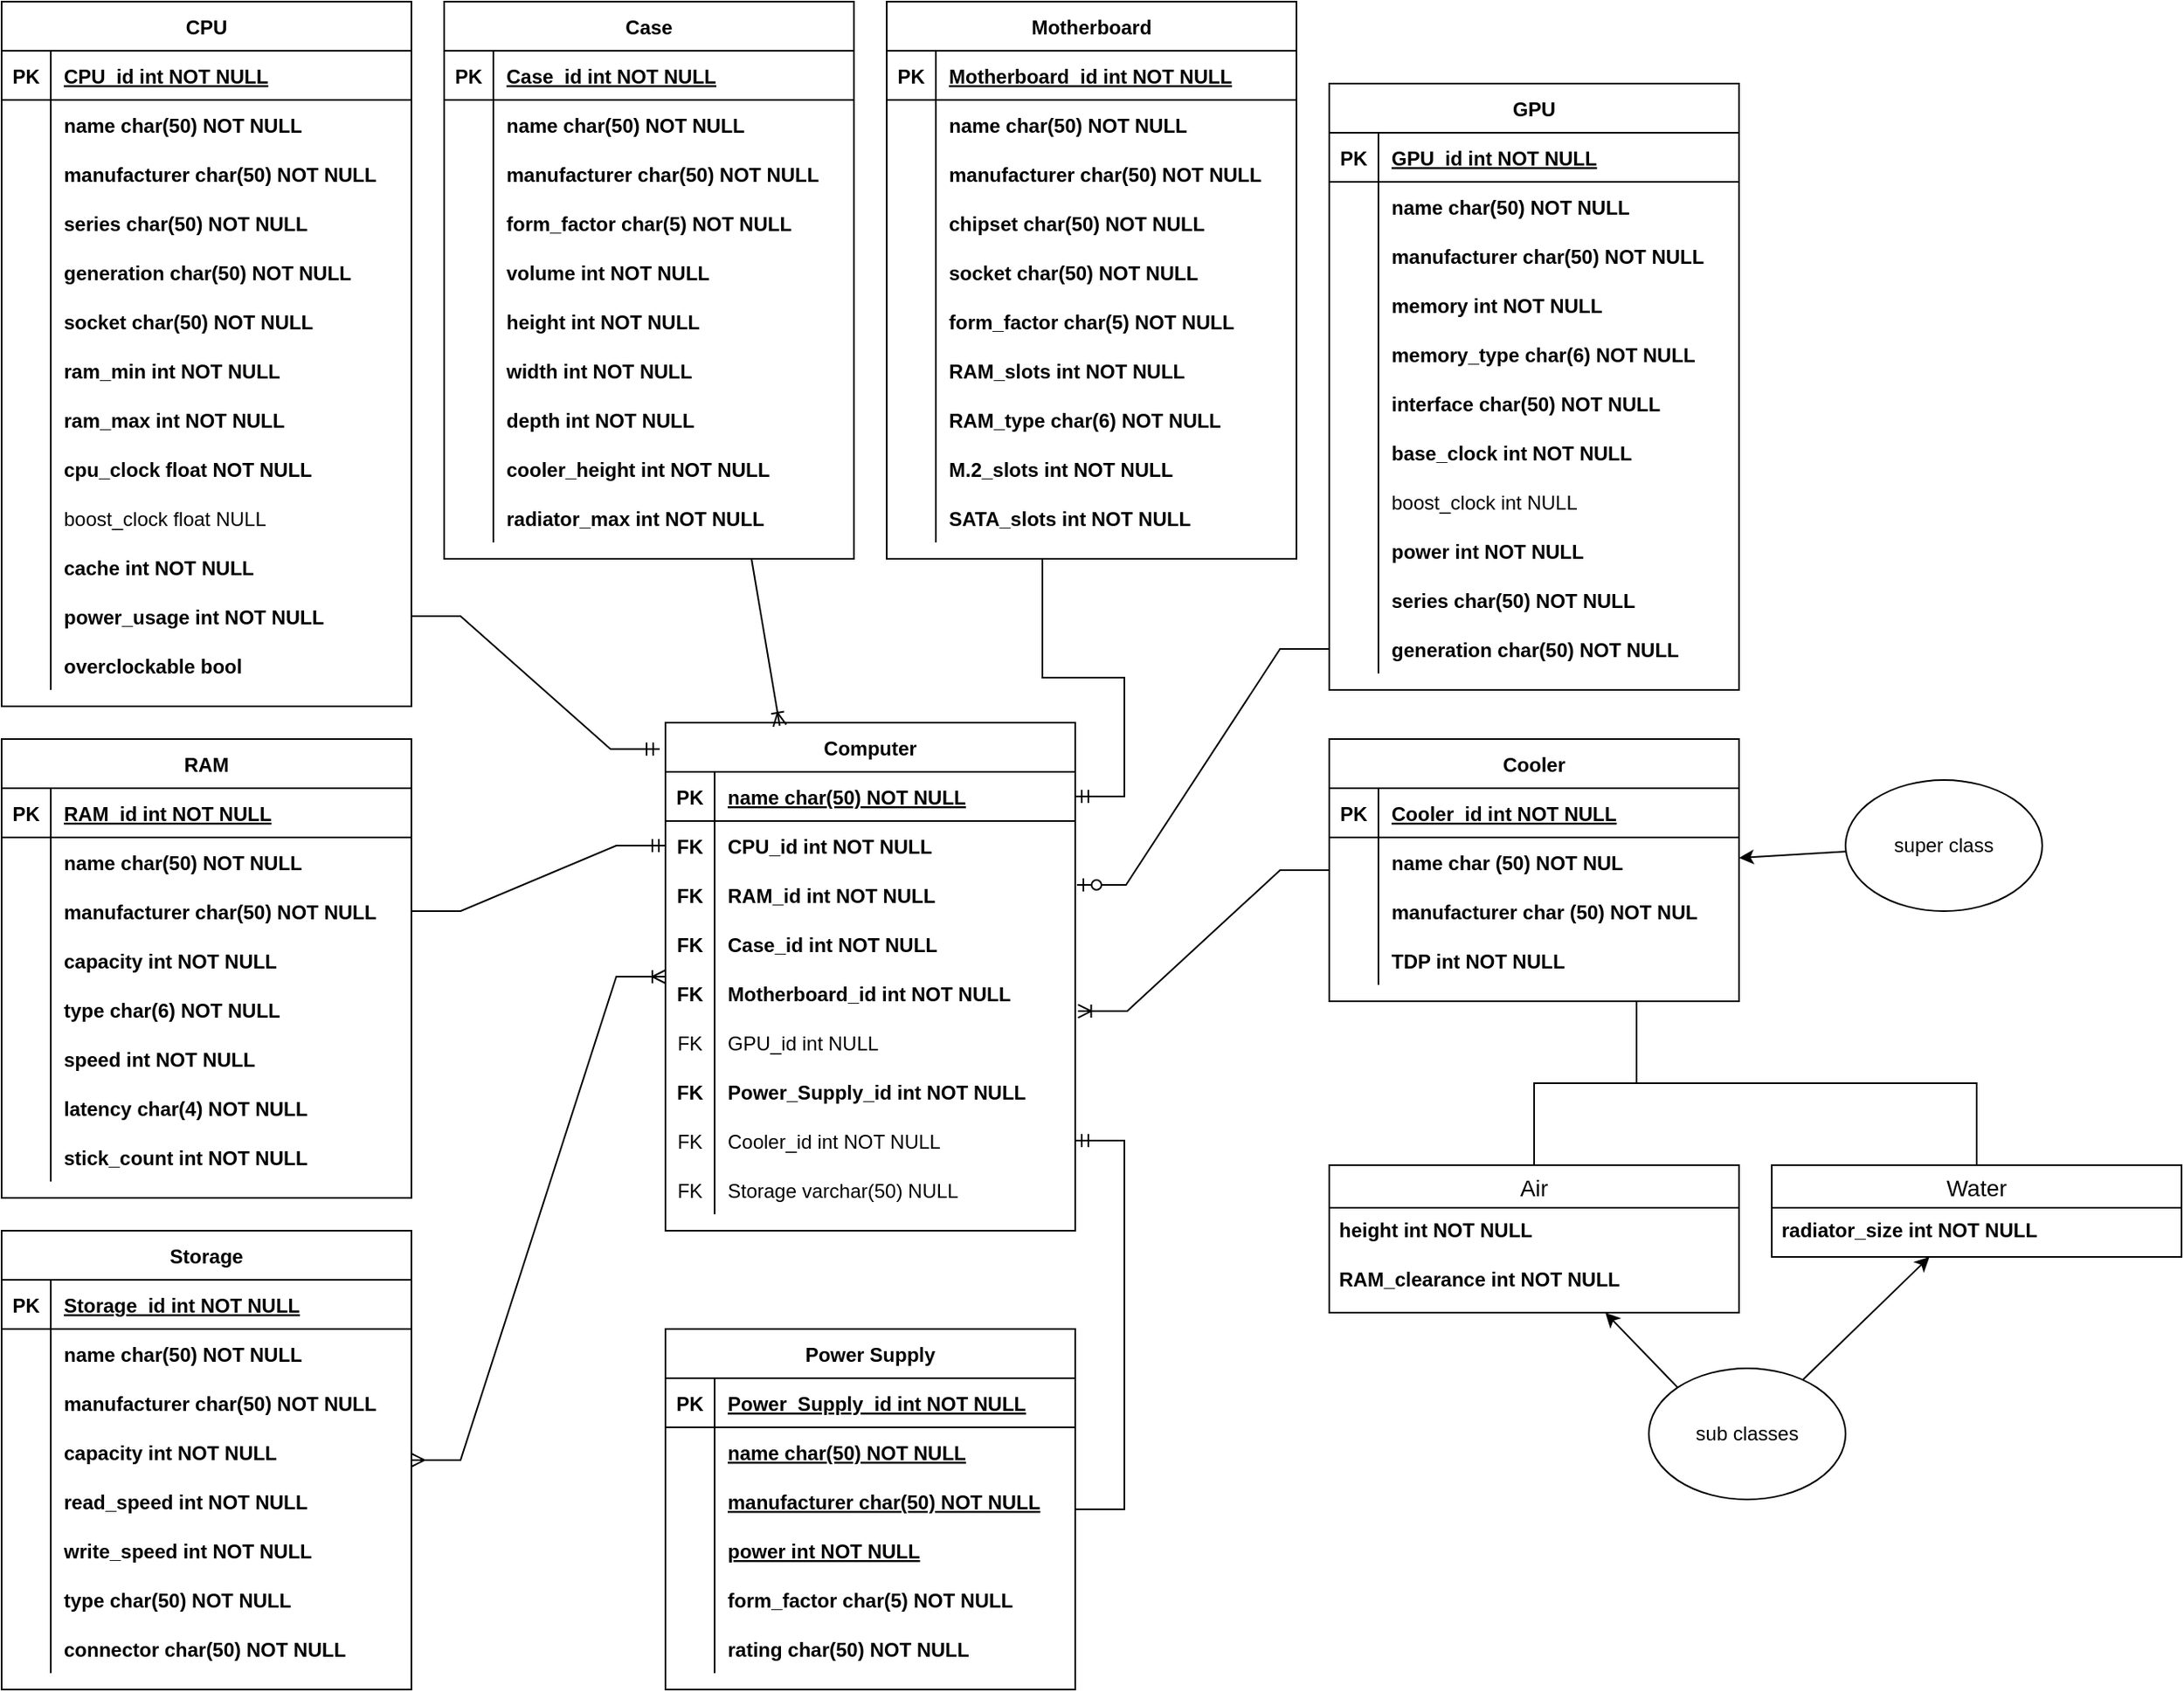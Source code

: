 <mxfile version="16.6.6" type="github">
  <diagram id="R2lEEEUBdFMjLlhIrx00" name="Page-1">
    <mxGraphModel dx="1559" dy="1054" grid="1" gridSize="10" guides="1" tooltips="1" connect="1" arrows="1" fold="1" page="1" pageScale="1" pageWidth="850" pageHeight="1100" math="0" shadow="0" extFonts="Permanent Marker^https://fonts.googleapis.com/css?family=Permanent+Marker">
      <root>
        <mxCell id="0" />
        <mxCell id="1" parent="0" />
        <mxCell id="2RTHhz85UmJOmRFz-X5J-16" value="CPU" style="shape=table;startSize=30;container=1;collapsible=1;childLayout=tableLayout;fixedRows=1;rowLines=0;fontStyle=1;align=center;resizeLast=1;" vertex="1" parent="1">
          <mxGeometry x="20" y="30" width="250" height="430" as="geometry" />
        </mxCell>
        <mxCell id="2RTHhz85UmJOmRFz-X5J-17" value="" style="shape=tableRow;horizontal=0;startSize=0;swimlaneHead=0;swimlaneBody=0;fillColor=none;collapsible=0;dropTarget=0;points=[[0,0.5],[1,0.5]];portConstraint=eastwest;top=0;left=0;right=0;bottom=1;" vertex="1" parent="2RTHhz85UmJOmRFz-X5J-16">
          <mxGeometry y="30" width="250" height="30" as="geometry" />
        </mxCell>
        <mxCell id="2RTHhz85UmJOmRFz-X5J-18" value="PK" style="shape=partialRectangle;connectable=0;fillColor=none;top=0;left=0;bottom=0;right=0;fontStyle=1;overflow=hidden;" vertex="1" parent="2RTHhz85UmJOmRFz-X5J-17">
          <mxGeometry width="30" height="30" as="geometry">
            <mxRectangle width="30" height="30" as="alternateBounds" />
          </mxGeometry>
        </mxCell>
        <mxCell id="2RTHhz85UmJOmRFz-X5J-19" value="CPU_id int NOT NULL" style="shape=partialRectangle;connectable=0;fillColor=none;top=0;left=0;bottom=0;right=0;align=left;spacingLeft=6;fontStyle=5;overflow=hidden;" vertex="1" parent="2RTHhz85UmJOmRFz-X5J-17">
          <mxGeometry x="30" width="220" height="30" as="geometry">
            <mxRectangle width="220" height="30" as="alternateBounds" />
          </mxGeometry>
        </mxCell>
        <mxCell id="2RTHhz85UmJOmRFz-X5J-512" value="" style="shape=tableRow;horizontal=0;startSize=0;swimlaneHead=0;swimlaneBody=0;fillColor=none;collapsible=0;dropTarget=0;points=[[0,0.5],[1,0.5]];portConstraint=eastwest;top=0;left=0;right=0;bottom=0;" vertex="1" parent="2RTHhz85UmJOmRFz-X5J-16">
          <mxGeometry y="60" width="250" height="30" as="geometry" />
        </mxCell>
        <mxCell id="2RTHhz85UmJOmRFz-X5J-513" value="" style="shape=partialRectangle;connectable=0;fillColor=none;top=0;left=0;bottom=0;right=0;fontStyle=1;overflow=hidden;" vertex="1" parent="2RTHhz85UmJOmRFz-X5J-512">
          <mxGeometry width="30" height="30" as="geometry">
            <mxRectangle width="30" height="30" as="alternateBounds" />
          </mxGeometry>
        </mxCell>
        <mxCell id="2RTHhz85UmJOmRFz-X5J-514" value="name char(50) NOT NULL" style="shape=partialRectangle;connectable=0;fillColor=none;top=0;left=0;bottom=0;right=0;align=left;spacingLeft=6;fontStyle=1;overflow=hidden;" vertex="1" parent="2RTHhz85UmJOmRFz-X5J-512">
          <mxGeometry x="30" width="220" height="30" as="geometry">
            <mxRectangle width="220" height="30" as="alternateBounds" />
          </mxGeometry>
        </mxCell>
        <mxCell id="2RTHhz85UmJOmRFz-X5J-265" value="" style="shape=tableRow;horizontal=0;startSize=0;swimlaneHead=0;swimlaneBody=0;fillColor=none;collapsible=0;dropTarget=0;points=[[0,0.5],[1,0.5]];portConstraint=eastwest;top=0;left=0;right=0;bottom=0;" vertex="1" parent="2RTHhz85UmJOmRFz-X5J-16">
          <mxGeometry y="90" width="250" height="30" as="geometry" />
        </mxCell>
        <mxCell id="2RTHhz85UmJOmRFz-X5J-266" value="" style="shape=partialRectangle;connectable=0;fillColor=none;top=0;left=0;bottom=0;right=0;fontStyle=1;overflow=hidden;" vertex="1" parent="2RTHhz85UmJOmRFz-X5J-265">
          <mxGeometry width="30" height="30" as="geometry">
            <mxRectangle width="30" height="30" as="alternateBounds" />
          </mxGeometry>
        </mxCell>
        <mxCell id="2RTHhz85UmJOmRFz-X5J-267" value="manufacturer char(50) NOT NULL" style="shape=partialRectangle;connectable=0;fillColor=none;top=0;left=0;bottom=0;right=0;align=left;spacingLeft=6;fontStyle=1;overflow=hidden;" vertex="1" parent="2RTHhz85UmJOmRFz-X5J-265">
          <mxGeometry x="30" width="220" height="30" as="geometry">
            <mxRectangle width="220" height="30" as="alternateBounds" />
          </mxGeometry>
        </mxCell>
        <mxCell id="2RTHhz85UmJOmRFz-X5J-268" value="" style="shape=tableRow;horizontal=0;startSize=0;swimlaneHead=0;swimlaneBody=0;fillColor=none;collapsible=0;dropTarget=0;points=[[0,0.5],[1,0.5]];portConstraint=eastwest;top=0;left=0;right=0;bottom=0;" vertex="1" parent="2RTHhz85UmJOmRFz-X5J-16">
          <mxGeometry y="120" width="250" height="30" as="geometry" />
        </mxCell>
        <mxCell id="2RTHhz85UmJOmRFz-X5J-269" value="" style="shape=partialRectangle;connectable=0;fillColor=none;top=0;left=0;bottom=0;right=0;fontStyle=1;overflow=hidden;" vertex="1" parent="2RTHhz85UmJOmRFz-X5J-268">
          <mxGeometry width="30" height="30" as="geometry">
            <mxRectangle width="30" height="30" as="alternateBounds" />
          </mxGeometry>
        </mxCell>
        <mxCell id="2RTHhz85UmJOmRFz-X5J-270" value="series char(50) NOT NULL" style="shape=partialRectangle;connectable=0;fillColor=none;top=0;left=0;bottom=0;right=0;align=left;spacingLeft=6;fontStyle=1;overflow=hidden;" vertex="1" parent="2RTHhz85UmJOmRFz-X5J-268">
          <mxGeometry x="30" width="220" height="30" as="geometry">
            <mxRectangle width="220" height="30" as="alternateBounds" />
          </mxGeometry>
        </mxCell>
        <mxCell id="2RTHhz85UmJOmRFz-X5J-179" value="" style="shape=tableRow;horizontal=0;startSize=0;swimlaneHead=0;swimlaneBody=0;fillColor=none;collapsible=0;dropTarget=0;points=[[0,0.5],[1,0.5]];portConstraint=eastwest;top=0;left=0;right=0;bottom=0;" vertex="1" parent="2RTHhz85UmJOmRFz-X5J-16">
          <mxGeometry y="150" width="250" height="30" as="geometry" />
        </mxCell>
        <mxCell id="2RTHhz85UmJOmRFz-X5J-180" value="" style="shape=partialRectangle;connectable=0;fillColor=none;top=0;left=0;bottom=0;right=0;editable=1;overflow=hidden;" vertex="1" parent="2RTHhz85UmJOmRFz-X5J-179">
          <mxGeometry width="30" height="30" as="geometry">
            <mxRectangle width="30" height="30" as="alternateBounds" />
          </mxGeometry>
        </mxCell>
        <mxCell id="2RTHhz85UmJOmRFz-X5J-181" value="generation char(50) NOT NULL" style="shape=partialRectangle;connectable=0;fillColor=none;top=0;left=0;bottom=0;right=0;align=left;spacingLeft=6;overflow=hidden;fontStyle=1" vertex="1" parent="2RTHhz85UmJOmRFz-X5J-179">
          <mxGeometry x="30" width="220" height="30" as="geometry">
            <mxRectangle width="220" height="30" as="alternateBounds" />
          </mxGeometry>
        </mxCell>
        <mxCell id="2RTHhz85UmJOmRFz-X5J-23" value="" style="shape=tableRow;horizontal=0;startSize=0;swimlaneHead=0;swimlaneBody=0;fillColor=none;collapsible=0;dropTarget=0;points=[[0,0.5],[1,0.5]];portConstraint=eastwest;top=0;left=0;right=0;bottom=0;" vertex="1" parent="2RTHhz85UmJOmRFz-X5J-16">
          <mxGeometry y="180" width="250" height="30" as="geometry" />
        </mxCell>
        <mxCell id="2RTHhz85UmJOmRFz-X5J-24" value="" style="shape=partialRectangle;connectable=0;fillColor=none;top=0;left=0;bottom=0;right=0;editable=1;overflow=hidden;" vertex="1" parent="2RTHhz85UmJOmRFz-X5J-23">
          <mxGeometry width="30" height="30" as="geometry">
            <mxRectangle width="30" height="30" as="alternateBounds" />
          </mxGeometry>
        </mxCell>
        <mxCell id="2RTHhz85UmJOmRFz-X5J-25" value="socket char(50) NOT NULL" style="shape=partialRectangle;connectable=0;fillColor=none;top=0;left=0;bottom=0;right=0;align=left;spacingLeft=6;overflow=hidden;fontStyle=1" vertex="1" parent="2RTHhz85UmJOmRFz-X5J-23">
          <mxGeometry x="30" width="220" height="30" as="geometry">
            <mxRectangle width="220" height="30" as="alternateBounds" />
          </mxGeometry>
        </mxCell>
        <mxCell id="2RTHhz85UmJOmRFz-X5J-26" value="" style="shape=tableRow;horizontal=0;startSize=0;swimlaneHead=0;swimlaneBody=0;fillColor=none;collapsible=0;dropTarget=0;points=[[0,0.5],[1,0.5]];portConstraint=eastwest;top=0;left=0;right=0;bottom=0;" vertex="1" parent="2RTHhz85UmJOmRFz-X5J-16">
          <mxGeometry y="210" width="250" height="30" as="geometry" />
        </mxCell>
        <mxCell id="2RTHhz85UmJOmRFz-X5J-27" value="" style="shape=partialRectangle;connectable=0;fillColor=none;top=0;left=0;bottom=0;right=0;editable=1;overflow=hidden;" vertex="1" parent="2RTHhz85UmJOmRFz-X5J-26">
          <mxGeometry width="30" height="30" as="geometry">
            <mxRectangle width="30" height="30" as="alternateBounds" />
          </mxGeometry>
        </mxCell>
        <mxCell id="2RTHhz85UmJOmRFz-X5J-28" value="ram_min int NOT NULL" style="shape=partialRectangle;connectable=0;fillColor=none;top=0;left=0;bottom=0;right=0;align=left;spacingLeft=6;overflow=hidden;fontStyle=1" vertex="1" parent="2RTHhz85UmJOmRFz-X5J-26">
          <mxGeometry x="30" width="220" height="30" as="geometry">
            <mxRectangle width="220" height="30" as="alternateBounds" />
          </mxGeometry>
        </mxCell>
        <mxCell id="2RTHhz85UmJOmRFz-X5J-29" value="" style="shape=tableRow;horizontal=0;startSize=0;swimlaneHead=0;swimlaneBody=0;fillColor=none;collapsible=0;dropTarget=0;points=[[0,0.5],[1,0.5]];portConstraint=eastwest;top=0;left=0;right=0;bottom=0;" vertex="1" parent="2RTHhz85UmJOmRFz-X5J-16">
          <mxGeometry y="240" width="250" height="30" as="geometry" />
        </mxCell>
        <mxCell id="2RTHhz85UmJOmRFz-X5J-30" value=" " style="shape=partialRectangle;connectable=0;fillColor=none;top=0;left=0;bottom=0;right=0;editable=1;overflow=hidden;" vertex="1" parent="2RTHhz85UmJOmRFz-X5J-29">
          <mxGeometry width="30" height="30" as="geometry">
            <mxRectangle width="30" height="30" as="alternateBounds" />
          </mxGeometry>
        </mxCell>
        <mxCell id="2RTHhz85UmJOmRFz-X5J-31" value="ram_max int NOT NULL" style="shape=partialRectangle;connectable=0;fillColor=none;top=0;left=0;bottom=0;right=0;align=left;spacingLeft=6;overflow=hidden;fontStyle=1" vertex="1" parent="2RTHhz85UmJOmRFz-X5J-29">
          <mxGeometry x="30" width="220" height="30" as="geometry">
            <mxRectangle width="220" height="30" as="alternateBounds" />
          </mxGeometry>
        </mxCell>
        <mxCell id="2RTHhz85UmJOmRFz-X5J-32" value="" style="shape=tableRow;horizontal=0;startSize=0;swimlaneHead=0;swimlaneBody=0;fillColor=none;collapsible=0;dropTarget=0;points=[[0,0.5],[1,0.5]];portConstraint=eastwest;top=0;left=0;right=0;bottom=0;" vertex="1" parent="2RTHhz85UmJOmRFz-X5J-16">
          <mxGeometry y="270" width="250" height="30" as="geometry" />
        </mxCell>
        <mxCell id="2RTHhz85UmJOmRFz-X5J-33" value=" " style="shape=partialRectangle;connectable=0;fillColor=none;top=0;left=0;bottom=0;right=0;editable=1;overflow=hidden;" vertex="1" parent="2RTHhz85UmJOmRFz-X5J-32">
          <mxGeometry width="30" height="30" as="geometry">
            <mxRectangle width="30" height="30" as="alternateBounds" />
          </mxGeometry>
        </mxCell>
        <mxCell id="2RTHhz85UmJOmRFz-X5J-34" value="cpu_clock float NOT NULL" style="shape=partialRectangle;connectable=0;fillColor=none;top=0;left=0;bottom=0;right=0;align=left;spacingLeft=6;overflow=hidden;fontStyle=1" vertex="1" parent="2RTHhz85UmJOmRFz-X5J-32">
          <mxGeometry x="30" width="220" height="30" as="geometry">
            <mxRectangle width="220" height="30" as="alternateBounds" />
          </mxGeometry>
        </mxCell>
        <mxCell id="2RTHhz85UmJOmRFz-X5J-35" value="" style="shape=tableRow;horizontal=0;startSize=0;swimlaneHead=0;swimlaneBody=0;fillColor=none;collapsible=0;dropTarget=0;points=[[0,0.5],[1,0.5]];portConstraint=eastwest;top=0;left=0;right=0;bottom=0;" vertex="1" parent="2RTHhz85UmJOmRFz-X5J-16">
          <mxGeometry y="300" width="250" height="30" as="geometry" />
        </mxCell>
        <mxCell id="2RTHhz85UmJOmRFz-X5J-36" value=" " style="shape=partialRectangle;connectable=0;fillColor=none;top=0;left=0;bottom=0;right=0;editable=1;overflow=hidden;" vertex="1" parent="2RTHhz85UmJOmRFz-X5J-35">
          <mxGeometry width="30" height="30" as="geometry">
            <mxRectangle width="30" height="30" as="alternateBounds" />
          </mxGeometry>
        </mxCell>
        <mxCell id="2RTHhz85UmJOmRFz-X5J-37" value="boost_clock float NULL" style="shape=partialRectangle;connectable=0;fillColor=none;top=0;left=0;bottom=0;right=0;align=left;spacingLeft=6;overflow=hidden;" vertex="1" parent="2RTHhz85UmJOmRFz-X5J-35">
          <mxGeometry x="30" width="220" height="30" as="geometry">
            <mxRectangle width="220" height="30" as="alternateBounds" />
          </mxGeometry>
        </mxCell>
        <mxCell id="2RTHhz85UmJOmRFz-X5J-38" value="" style="shape=tableRow;horizontal=0;startSize=0;swimlaneHead=0;swimlaneBody=0;fillColor=none;collapsible=0;dropTarget=0;points=[[0,0.5],[1,0.5]];portConstraint=eastwest;top=0;left=0;right=0;bottom=0;" vertex="1" parent="2RTHhz85UmJOmRFz-X5J-16">
          <mxGeometry y="330" width="250" height="30" as="geometry" />
        </mxCell>
        <mxCell id="2RTHhz85UmJOmRFz-X5J-39" value=" " style="shape=partialRectangle;connectable=0;fillColor=none;top=0;left=0;bottom=0;right=0;editable=1;overflow=hidden;" vertex="1" parent="2RTHhz85UmJOmRFz-X5J-38">
          <mxGeometry width="30" height="30" as="geometry">
            <mxRectangle width="30" height="30" as="alternateBounds" />
          </mxGeometry>
        </mxCell>
        <mxCell id="2RTHhz85UmJOmRFz-X5J-40" value="cache int NOT NULL" style="shape=partialRectangle;connectable=0;fillColor=none;top=0;left=0;bottom=0;right=0;align=left;spacingLeft=6;overflow=hidden;fontStyle=1" vertex="1" parent="2RTHhz85UmJOmRFz-X5J-38">
          <mxGeometry x="30" width="220" height="30" as="geometry">
            <mxRectangle width="220" height="30" as="alternateBounds" />
          </mxGeometry>
        </mxCell>
        <mxCell id="2RTHhz85UmJOmRFz-X5J-41" value="" style="shape=tableRow;horizontal=0;startSize=0;swimlaneHead=0;swimlaneBody=0;fillColor=none;collapsible=0;dropTarget=0;points=[[0,0.5],[1,0.5]];portConstraint=eastwest;top=0;left=0;right=0;bottom=0;" vertex="1" parent="2RTHhz85UmJOmRFz-X5J-16">
          <mxGeometry y="360" width="250" height="30" as="geometry" />
        </mxCell>
        <mxCell id="2RTHhz85UmJOmRFz-X5J-42" value=" " style="shape=partialRectangle;connectable=0;fillColor=none;top=0;left=0;bottom=0;right=0;editable=1;overflow=hidden;" vertex="1" parent="2RTHhz85UmJOmRFz-X5J-41">
          <mxGeometry width="30" height="30" as="geometry">
            <mxRectangle width="30" height="30" as="alternateBounds" />
          </mxGeometry>
        </mxCell>
        <mxCell id="2RTHhz85UmJOmRFz-X5J-43" value="power_usage int NOT NULL" style="shape=partialRectangle;connectable=0;fillColor=none;top=0;left=0;bottom=0;right=0;align=left;spacingLeft=6;overflow=hidden;fontStyle=1" vertex="1" parent="2RTHhz85UmJOmRFz-X5J-41">
          <mxGeometry x="30" width="220" height="30" as="geometry">
            <mxRectangle width="220" height="30" as="alternateBounds" />
          </mxGeometry>
        </mxCell>
        <mxCell id="2RTHhz85UmJOmRFz-X5J-44" value="" style="shape=tableRow;horizontal=0;startSize=0;swimlaneHead=0;swimlaneBody=0;fillColor=none;collapsible=0;dropTarget=0;points=[[0,0.5],[1,0.5]];portConstraint=eastwest;top=0;left=0;right=0;bottom=0;" vertex="1" parent="2RTHhz85UmJOmRFz-X5J-16">
          <mxGeometry y="390" width="250" height="30" as="geometry" />
        </mxCell>
        <mxCell id="2RTHhz85UmJOmRFz-X5J-45" value=" " style="shape=partialRectangle;connectable=0;fillColor=none;top=0;left=0;bottom=0;right=0;editable=1;overflow=hidden;" vertex="1" parent="2RTHhz85UmJOmRFz-X5J-44">
          <mxGeometry width="30" height="30" as="geometry">
            <mxRectangle width="30" height="30" as="alternateBounds" />
          </mxGeometry>
        </mxCell>
        <mxCell id="2RTHhz85UmJOmRFz-X5J-46" value="overclockable bool" style="shape=partialRectangle;connectable=0;fillColor=none;top=0;left=0;bottom=0;right=0;align=left;spacingLeft=6;overflow=hidden;fontStyle=1" vertex="1" parent="2RTHhz85UmJOmRFz-X5J-44">
          <mxGeometry x="30" width="220" height="30" as="geometry">
            <mxRectangle width="220" height="30" as="alternateBounds" />
          </mxGeometry>
        </mxCell>
        <mxCell id="2RTHhz85UmJOmRFz-X5J-47" value="RAM" style="shape=table;startSize=30;container=1;collapsible=1;childLayout=tableLayout;fixedRows=1;rowLines=0;fontStyle=1;align=center;resizeLast=1;" vertex="1" parent="1">
          <mxGeometry x="20" y="480" width="250" height="280" as="geometry" />
        </mxCell>
        <mxCell id="2RTHhz85UmJOmRFz-X5J-48" value="" style="shape=tableRow;horizontal=0;startSize=0;swimlaneHead=0;swimlaneBody=0;fillColor=none;collapsible=0;dropTarget=0;points=[[0,0.5],[1,0.5]];portConstraint=eastwest;top=0;left=0;right=0;bottom=1;" vertex="1" parent="2RTHhz85UmJOmRFz-X5J-47">
          <mxGeometry y="30" width="250" height="30" as="geometry" />
        </mxCell>
        <mxCell id="2RTHhz85UmJOmRFz-X5J-49" value="PK" style="shape=partialRectangle;connectable=0;fillColor=none;top=0;left=0;bottom=0;right=0;fontStyle=1;overflow=hidden;" vertex="1" parent="2RTHhz85UmJOmRFz-X5J-48">
          <mxGeometry width="30" height="30" as="geometry">
            <mxRectangle width="30" height="30" as="alternateBounds" />
          </mxGeometry>
        </mxCell>
        <mxCell id="2RTHhz85UmJOmRFz-X5J-50" value="RAM_id int NOT NULL" style="shape=partialRectangle;connectable=0;fillColor=none;top=0;left=0;bottom=0;right=0;align=left;spacingLeft=6;fontStyle=5;overflow=hidden;" vertex="1" parent="2RTHhz85UmJOmRFz-X5J-48">
          <mxGeometry x="30" width="220" height="30" as="geometry">
            <mxRectangle width="220" height="30" as="alternateBounds" />
          </mxGeometry>
        </mxCell>
        <mxCell id="2RTHhz85UmJOmRFz-X5J-515" value="" style="shape=tableRow;horizontal=0;startSize=0;swimlaneHead=0;swimlaneBody=0;fillColor=none;collapsible=0;dropTarget=0;points=[[0,0.5],[1,0.5]];portConstraint=eastwest;top=0;left=0;right=0;bottom=0&#xa;;" vertex="1" parent="2RTHhz85UmJOmRFz-X5J-47">
          <mxGeometry y="60" width="250" height="30" as="geometry" />
        </mxCell>
        <mxCell id="2RTHhz85UmJOmRFz-X5J-516" value="" style="shape=partialRectangle;connectable=0;fillColor=none;top=0;left=0;bottom=0;right=0;fontStyle=1;overflow=hidden;" vertex="1" parent="2RTHhz85UmJOmRFz-X5J-515">
          <mxGeometry width="30" height="30" as="geometry">
            <mxRectangle width="30" height="30" as="alternateBounds" />
          </mxGeometry>
        </mxCell>
        <mxCell id="2RTHhz85UmJOmRFz-X5J-517" value="name char(50) NOT NULL" style="shape=partialRectangle;connectable=0;fillColor=none;top=0;left=0;bottom=0;right=0;align=left;spacingLeft=6;fontStyle=1;overflow=hidden;" vertex="1" parent="2RTHhz85UmJOmRFz-X5J-515">
          <mxGeometry x="30" width="220" height="30" as="geometry">
            <mxRectangle width="220" height="30" as="alternateBounds" />
          </mxGeometry>
        </mxCell>
        <mxCell id="2RTHhz85UmJOmRFz-X5J-280" value="" style="shape=tableRow;horizontal=0;startSize=0;swimlaneHead=0;swimlaneBody=0;fillColor=none;collapsible=0;dropTarget=0;points=[[0,0.5],[1,0.5]];portConstraint=eastwest;top=0;left=0;right=0;bottom=0;" vertex="1" parent="2RTHhz85UmJOmRFz-X5J-47">
          <mxGeometry y="90" width="250" height="30" as="geometry" />
        </mxCell>
        <mxCell id="2RTHhz85UmJOmRFz-X5J-281" value="" style="shape=partialRectangle;connectable=0;fillColor=none;top=0;left=0;bottom=0;right=0;fontStyle=1;overflow=hidden;" vertex="1" parent="2RTHhz85UmJOmRFz-X5J-280">
          <mxGeometry width="30" height="30" as="geometry">
            <mxRectangle width="30" height="30" as="alternateBounds" />
          </mxGeometry>
        </mxCell>
        <mxCell id="2RTHhz85UmJOmRFz-X5J-282" value="manufacturer char(50) NOT NULL" style="shape=partialRectangle;connectable=0;fillColor=none;top=0;left=0;bottom=0;right=0;align=left;spacingLeft=6;fontStyle=1;overflow=hidden;" vertex="1" parent="2RTHhz85UmJOmRFz-X5J-280">
          <mxGeometry x="30" width="220" height="30" as="geometry">
            <mxRectangle width="220" height="30" as="alternateBounds" />
          </mxGeometry>
        </mxCell>
        <mxCell id="2RTHhz85UmJOmRFz-X5J-51" value="" style="shape=tableRow;horizontal=0;startSize=0;swimlaneHead=0;swimlaneBody=0;fillColor=none;collapsible=0;dropTarget=0;points=[[0,0.5],[1,0.5]];portConstraint=eastwest;top=0;left=0;right=0;bottom=0;" vertex="1" parent="2RTHhz85UmJOmRFz-X5J-47">
          <mxGeometry y="120" width="250" height="30" as="geometry" />
        </mxCell>
        <mxCell id="2RTHhz85UmJOmRFz-X5J-52" value="" style="shape=partialRectangle;connectable=0;fillColor=none;top=0;left=0;bottom=0;right=0;editable=1;overflow=hidden;" vertex="1" parent="2RTHhz85UmJOmRFz-X5J-51">
          <mxGeometry width="30" height="30" as="geometry">
            <mxRectangle width="30" height="30" as="alternateBounds" />
          </mxGeometry>
        </mxCell>
        <mxCell id="2RTHhz85UmJOmRFz-X5J-53" value="capacity int NOT NULL" style="shape=partialRectangle;connectable=0;fillColor=none;top=0;left=0;bottom=0;right=0;align=left;spacingLeft=6;overflow=hidden;fontStyle=1" vertex="1" parent="2RTHhz85UmJOmRFz-X5J-51">
          <mxGeometry x="30" width="220" height="30" as="geometry">
            <mxRectangle width="220" height="30" as="alternateBounds" />
          </mxGeometry>
        </mxCell>
        <mxCell id="2RTHhz85UmJOmRFz-X5J-63" value="" style="shape=tableRow;horizontal=0;startSize=0;swimlaneHead=0;swimlaneBody=0;fillColor=none;collapsible=0;dropTarget=0;points=[[0,0.5],[1,0.5]];portConstraint=eastwest;top=0;left=0;right=0;bottom=0;" vertex="1" parent="2RTHhz85UmJOmRFz-X5J-47">
          <mxGeometry y="150" width="250" height="30" as="geometry" />
        </mxCell>
        <mxCell id="2RTHhz85UmJOmRFz-X5J-64" value="" style="shape=partialRectangle;connectable=0;fillColor=none;top=0;left=0;bottom=0;right=0;editable=1;overflow=hidden;" vertex="1" parent="2RTHhz85UmJOmRFz-X5J-63">
          <mxGeometry width="30" height="30" as="geometry">
            <mxRectangle width="30" height="30" as="alternateBounds" />
          </mxGeometry>
        </mxCell>
        <mxCell id="2RTHhz85UmJOmRFz-X5J-65" value="type char(6) NOT NULL" style="shape=partialRectangle;connectable=0;fillColor=none;top=0;left=0;bottom=0;right=0;align=left;spacingLeft=6;overflow=hidden;fontStyle=1" vertex="1" parent="2RTHhz85UmJOmRFz-X5J-63">
          <mxGeometry x="30" width="220" height="30" as="geometry">
            <mxRectangle width="220" height="30" as="alternateBounds" />
          </mxGeometry>
        </mxCell>
        <mxCell id="2RTHhz85UmJOmRFz-X5J-54" value="" style="shape=tableRow;horizontal=0;startSize=0;swimlaneHead=0;swimlaneBody=0;fillColor=none;collapsible=0;dropTarget=0;points=[[0,0.5],[1,0.5]];portConstraint=eastwest;top=0;left=0;right=0;bottom=0;" vertex="1" parent="2RTHhz85UmJOmRFz-X5J-47">
          <mxGeometry y="180" width="250" height="30" as="geometry" />
        </mxCell>
        <mxCell id="2RTHhz85UmJOmRFz-X5J-55" value="" style="shape=partialRectangle;connectable=0;fillColor=none;top=0;left=0;bottom=0;right=0;editable=1;overflow=hidden;" vertex="1" parent="2RTHhz85UmJOmRFz-X5J-54">
          <mxGeometry width="30" height="30" as="geometry">
            <mxRectangle width="30" height="30" as="alternateBounds" />
          </mxGeometry>
        </mxCell>
        <mxCell id="2RTHhz85UmJOmRFz-X5J-56" value="speed int NOT NULL" style="shape=partialRectangle;connectable=0;fillColor=none;top=0;left=0;bottom=0;right=0;align=left;spacingLeft=6;overflow=hidden;fontStyle=1" vertex="1" parent="2RTHhz85UmJOmRFz-X5J-54">
          <mxGeometry x="30" width="220" height="30" as="geometry">
            <mxRectangle width="220" height="30" as="alternateBounds" />
          </mxGeometry>
        </mxCell>
        <mxCell id="2RTHhz85UmJOmRFz-X5J-60" value="" style="shape=tableRow;horizontal=0;startSize=0;swimlaneHead=0;swimlaneBody=0;fillColor=none;collapsible=0;dropTarget=0;points=[[0,0.5],[1,0.5]];portConstraint=eastwest;top=0;left=0;right=0;bottom=0;" vertex="1" parent="2RTHhz85UmJOmRFz-X5J-47">
          <mxGeometry y="210" width="250" height="30" as="geometry" />
        </mxCell>
        <mxCell id="2RTHhz85UmJOmRFz-X5J-61" value="" style="shape=partialRectangle;connectable=0;fillColor=none;top=0;left=0;bottom=0;right=0;editable=1;overflow=hidden;" vertex="1" parent="2RTHhz85UmJOmRFz-X5J-60">
          <mxGeometry width="30" height="30" as="geometry">
            <mxRectangle width="30" height="30" as="alternateBounds" />
          </mxGeometry>
        </mxCell>
        <mxCell id="2RTHhz85UmJOmRFz-X5J-62" value="latency char(4) NOT NULL" style="shape=partialRectangle;connectable=0;fillColor=none;top=0;left=0;bottom=0;right=0;align=left;spacingLeft=6;overflow=hidden;fontStyle=1" vertex="1" parent="2RTHhz85UmJOmRFz-X5J-60">
          <mxGeometry x="30" width="220" height="30" as="geometry">
            <mxRectangle width="220" height="30" as="alternateBounds" />
          </mxGeometry>
        </mxCell>
        <mxCell id="2RTHhz85UmJOmRFz-X5J-66" value="" style="shape=tableRow;horizontal=0;startSize=0;swimlaneHead=0;swimlaneBody=0;fillColor=none;collapsible=0;dropTarget=0;points=[[0,0.5],[1,0.5]];portConstraint=eastwest;top=0;left=0;right=0;bottom=0;" vertex="1" parent="2RTHhz85UmJOmRFz-X5J-47">
          <mxGeometry y="240" width="250" height="30" as="geometry" />
        </mxCell>
        <mxCell id="2RTHhz85UmJOmRFz-X5J-67" value="" style="shape=partialRectangle;connectable=0;fillColor=none;top=0;left=0;bottom=0;right=0;editable=1;overflow=hidden;" vertex="1" parent="2RTHhz85UmJOmRFz-X5J-66">
          <mxGeometry width="30" height="30" as="geometry">
            <mxRectangle width="30" height="30" as="alternateBounds" />
          </mxGeometry>
        </mxCell>
        <mxCell id="2RTHhz85UmJOmRFz-X5J-68" value="stick_count int NOT NULL" style="shape=partialRectangle;connectable=0;fillColor=none;top=0;left=0;bottom=0;right=0;align=left;spacingLeft=6;overflow=hidden;fontStyle=1" vertex="1" parent="2RTHhz85UmJOmRFz-X5J-66">
          <mxGeometry x="30" width="220" height="30" as="geometry">
            <mxRectangle width="220" height="30" as="alternateBounds" />
          </mxGeometry>
        </mxCell>
        <mxCell id="2RTHhz85UmJOmRFz-X5J-69" value="Motherboard" style="shape=table;startSize=30;container=1;collapsible=1;childLayout=tableLayout;fixedRows=1;rowLines=0;fontStyle=1;align=center;resizeLast=1;" vertex="1" parent="1">
          <mxGeometry x="560" y="30" width="250" height="340" as="geometry" />
        </mxCell>
        <mxCell id="2RTHhz85UmJOmRFz-X5J-70" value="" style="shape=tableRow;horizontal=0;startSize=0;swimlaneHead=0;swimlaneBody=0;fillColor=none;collapsible=0;dropTarget=0;points=[[0,0.5],[1,0.5]];portConstraint=eastwest;top=0;left=0;right=0;bottom=1;" vertex="1" parent="2RTHhz85UmJOmRFz-X5J-69">
          <mxGeometry y="30" width="250" height="30" as="geometry" />
        </mxCell>
        <mxCell id="2RTHhz85UmJOmRFz-X5J-71" value="PK" style="shape=partialRectangle;connectable=0;fillColor=none;top=0;left=0;bottom=0;right=0;fontStyle=1;overflow=hidden;" vertex="1" parent="2RTHhz85UmJOmRFz-X5J-70">
          <mxGeometry width="30" height="30" as="geometry">
            <mxRectangle width="30" height="30" as="alternateBounds" />
          </mxGeometry>
        </mxCell>
        <mxCell id="2RTHhz85UmJOmRFz-X5J-72" value="Motherboard_id int NOT NULL" style="shape=partialRectangle;connectable=0;fillColor=none;top=0;left=0;bottom=0;right=0;align=left;spacingLeft=6;fontStyle=5;overflow=hidden;" vertex="1" parent="2RTHhz85UmJOmRFz-X5J-70">
          <mxGeometry x="30" width="220" height="30" as="geometry">
            <mxRectangle width="220" height="30" as="alternateBounds" />
          </mxGeometry>
        </mxCell>
        <mxCell id="2RTHhz85UmJOmRFz-X5J-524" value="" style="shape=tableRow;horizontal=0;startSize=0;swimlaneHead=0;swimlaneBody=0;fillColor=none;collapsible=0;dropTarget=0;points=[[0,0.5],[1,0.5]];portConstraint=eastwest;top=0;left=0;right=0;bottom=0;" vertex="1" parent="2RTHhz85UmJOmRFz-X5J-69">
          <mxGeometry y="60" width="250" height="30" as="geometry" />
        </mxCell>
        <mxCell id="2RTHhz85UmJOmRFz-X5J-525" value="" style="shape=partialRectangle;connectable=0;fillColor=none;top=0;left=0;bottom=0;right=0;fontStyle=1;overflow=hidden;" vertex="1" parent="2RTHhz85UmJOmRFz-X5J-524">
          <mxGeometry width="30" height="30" as="geometry">
            <mxRectangle width="30" height="30" as="alternateBounds" />
          </mxGeometry>
        </mxCell>
        <mxCell id="2RTHhz85UmJOmRFz-X5J-526" value="name char(50) NOT NULL" style="shape=partialRectangle;connectable=0;fillColor=none;top=0;left=0;bottom=0;right=0;align=left;spacingLeft=6;fontStyle=1;overflow=hidden;" vertex="1" parent="2RTHhz85UmJOmRFz-X5J-524">
          <mxGeometry x="30" width="220" height="30" as="geometry">
            <mxRectangle width="220" height="30" as="alternateBounds" />
          </mxGeometry>
        </mxCell>
        <mxCell id="2RTHhz85UmJOmRFz-X5J-373" value="" style="shape=tableRow;horizontal=0;startSize=0;swimlaneHead=0;swimlaneBody=0;fillColor=none;collapsible=0;dropTarget=0;points=[[0,0.5],[1,0.5]];portConstraint=eastwest;top=0;left=0;right=0;bottom=0;" vertex="1" parent="2RTHhz85UmJOmRFz-X5J-69">
          <mxGeometry y="90" width="250" height="30" as="geometry" />
        </mxCell>
        <mxCell id="2RTHhz85UmJOmRFz-X5J-374" value="" style="shape=partialRectangle;connectable=0;fillColor=none;top=0;left=0;bottom=0;right=0;fontStyle=1;overflow=hidden;" vertex="1" parent="2RTHhz85UmJOmRFz-X5J-373">
          <mxGeometry width="30" height="30" as="geometry">
            <mxRectangle width="30" height="30" as="alternateBounds" />
          </mxGeometry>
        </mxCell>
        <mxCell id="2RTHhz85UmJOmRFz-X5J-375" value="manufacturer char(50) NOT NULL" style="shape=partialRectangle;connectable=0;fillColor=none;top=0;left=0;bottom=0;right=0;align=left;spacingLeft=6;fontStyle=1;overflow=hidden;" vertex="1" parent="2RTHhz85UmJOmRFz-X5J-373">
          <mxGeometry x="30" width="220" height="30" as="geometry">
            <mxRectangle width="220" height="30" as="alternateBounds" />
          </mxGeometry>
        </mxCell>
        <mxCell id="2RTHhz85UmJOmRFz-X5J-376" value="" style="shape=tableRow;horizontal=0;startSize=0;swimlaneHead=0;swimlaneBody=0;fillColor=none;collapsible=0;dropTarget=0;points=[[0,0.5],[1,0.5]];portConstraint=eastwest;top=0;left=0;right=0;bottom=0&#xa;;" vertex="1" parent="2RTHhz85UmJOmRFz-X5J-69">
          <mxGeometry y="120" width="250" height="30" as="geometry" />
        </mxCell>
        <mxCell id="2RTHhz85UmJOmRFz-X5J-377" value="" style="shape=partialRectangle;connectable=0;fillColor=none;top=0;left=0;bottom=0;right=0;fontStyle=1;overflow=hidden;" vertex="1" parent="2RTHhz85UmJOmRFz-X5J-376">
          <mxGeometry width="30" height="30" as="geometry">
            <mxRectangle width="30" height="30" as="alternateBounds" />
          </mxGeometry>
        </mxCell>
        <mxCell id="2RTHhz85UmJOmRFz-X5J-378" value="chipset char(50) NOT NULL" style="shape=partialRectangle;connectable=0;fillColor=none;top=0;left=0;bottom=0;right=0;align=left;spacingLeft=6;fontStyle=1;overflow=hidden;" vertex="1" parent="2RTHhz85UmJOmRFz-X5J-376">
          <mxGeometry x="30" width="220" height="30" as="geometry">
            <mxRectangle width="220" height="30" as="alternateBounds" />
          </mxGeometry>
        </mxCell>
        <mxCell id="2RTHhz85UmJOmRFz-X5J-79" value="" style="shape=tableRow;horizontal=0;startSize=0;swimlaneHead=0;swimlaneBody=0;fillColor=none;collapsible=0;dropTarget=0;points=[[0,0.5],[1,0.5]];portConstraint=eastwest;top=0;left=0;right=0;bottom=0;" vertex="1" parent="2RTHhz85UmJOmRFz-X5J-69">
          <mxGeometry y="150" width="250" height="30" as="geometry" />
        </mxCell>
        <mxCell id="2RTHhz85UmJOmRFz-X5J-80" value="" style="shape=partialRectangle;connectable=0;fillColor=none;top=0;left=0;bottom=0;right=0;editable=1;overflow=hidden;" vertex="1" parent="2RTHhz85UmJOmRFz-X5J-79">
          <mxGeometry width="30" height="30" as="geometry">
            <mxRectangle width="30" height="30" as="alternateBounds" />
          </mxGeometry>
        </mxCell>
        <mxCell id="2RTHhz85UmJOmRFz-X5J-81" value="socket char(50) NOT NULL" style="shape=partialRectangle;connectable=0;fillColor=none;top=0;left=0;bottom=0;right=0;align=left;spacingLeft=6;overflow=hidden;fontStyle=1" vertex="1" parent="2RTHhz85UmJOmRFz-X5J-79">
          <mxGeometry x="30" width="220" height="30" as="geometry">
            <mxRectangle width="220" height="30" as="alternateBounds" />
          </mxGeometry>
        </mxCell>
        <mxCell id="2RTHhz85UmJOmRFz-X5J-82" value="" style="shape=tableRow;horizontal=0;startSize=0;swimlaneHead=0;swimlaneBody=0;fillColor=none;collapsible=0;dropTarget=0;points=[[0,0.5],[1,0.5]];portConstraint=eastwest;top=0;left=0;right=0;bottom=0;" vertex="1" parent="2RTHhz85UmJOmRFz-X5J-69">
          <mxGeometry y="180" width="250" height="30" as="geometry" />
        </mxCell>
        <mxCell id="2RTHhz85UmJOmRFz-X5J-83" value="" style="shape=partialRectangle;connectable=0;fillColor=none;top=0;left=0;bottom=0;right=0;editable=1;overflow=hidden;" vertex="1" parent="2RTHhz85UmJOmRFz-X5J-82">
          <mxGeometry width="30" height="30" as="geometry">
            <mxRectangle width="30" height="30" as="alternateBounds" />
          </mxGeometry>
        </mxCell>
        <mxCell id="2RTHhz85UmJOmRFz-X5J-84" value="form_factor char(5) NOT NULL" style="shape=partialRectangle;connectable=0;fillColor=none;top=0;left=0;bottom=0;right=0;align=left;spacingLeft=6;overflow=hidden;fontStyle=1" vertex="1" parent="2RTHhz85UmJOmRFz-X5J-82">
          <mxGeometry x="30" width="220" height="30" as="geometry">
            <mxRectangle width="220" height="30" as="alternateBounds" />
          </mxGeometry>
        </mxCell>
        <mxCell id="2RTHhz85UmJOmRFz-X5J-85" value="" style="shape=tableRow;horizontal=0;startSize=0;swimlaneHead=0;swimlaneBody=0;fillColor=none;collapsible=0;dropTarget=0;points=[[0,0.5],[1,0.5]];portConstraint=eastwest;top=0;left=0;right=0;bottom=0;" vertex="1" parent="2RTHhz85UmJOmRFz-X5J-69">
          <mxGeometry y="210" width="250" height="30" as="geometry" />
        </mxCell>
        <mxCell id="2RTHhz85UmJOmRFz-X5J-86" value="" style="shape=partialRectangle;connectable=0;fillColor=none;top=0;left=0;bottom=0;right=0;editable=1;overflow=hidden;" vertex="1" parent="2RTHhz85UmJOmRFz-X5J-85">
          <mxGeometry width="30" height="30" as="geometry">
            <mxRectangle width="30" height="30" as="alternateBounds" />
          </mxGeometry>
        </mxCell>
        <mxCell id="2RTHhz85UmJOmRFz-X5J-87" value="RAM_slots int NOT NULL" style="shape=partialRectangle;connectable=0;fillColor=none;top=0;left=0;bottom=0;right=0;align=left;spacingLeft=6;overflow=hidden;fontStyle=1" vertex="1" parent="2RTHhz85UmJOmRFz-X5J-85">
          <mxGeometry x="30" width="220" height="30" as="geometry">
            <mxRectangle width="220" height="30" as="alternateBounds" />
          </mxGeometry>
        </mxCell>
        <mxCell id="2RTHhz85UmJOmRFz-X5J-160" value="" style="shape=tableRow;horizontal=0;startSize=0;swimlaneHead=0;swimlaneBody=0;fillColor=none;collapsible=0;dropTarget=0;points=[[0,0.5],[1,0.5]];portConstraint=eastwest;top=0;left=0;right=0;bottom=0;" vertex="1" parent="2RTHhz85UmJOmRFz-X5J-69">
          <mxGeometry y="240" width="250" height="30" as="geometry" />
        </mxCell>
        <mxCell id="2RTHhz85UmJOmRFz-X5J-161" value="" style="shape=partialRectangle;connectable=0;fillColor=none;top=0;left=0;bottom=0;right=0;editable=1;overflow=hidden;" vertex="1" parent="2RTHhz85UmJOmRFz-X5J-160">
          <mxGeometry width="30" height="30" as="geometry">
            <mxRectangle width="30" height="30" as="alternateBounds" />
          </mxGeometry>
        </mxCell>
        <mxCell id="2RTHhz85UmJOmRFz-X5J-162" value="RAM_type char(6) NOT NULL" style="shape=partialRectangle;connectable=0;fillColor=none;top=0;left=0;bottom=0;right=0;align=left;spacingLeft=6;overflow=hidden;fontStyle=1" vertex="1" parent="2RTHhz85UmJOmRFz-X5J-160">
          <mxGeometry x="30" width="220" height="30" as="geometry">
            <mxRectangle width="220" height="30" as="alternateBounds" />
          </mxGeometry>
        </mxCell>
        <mxCell id="2RTHhz85UmJOmRFz-X5J-88" value="" style="shape=tableRow;horizontal=0;startSize=0;swimlaneHead=0;swimlaneBody=0;fillColor=none;collapsible=0;dropTarget=0;points=[[0,0.5],[1,0.5]];portConstraint=eastwest;top=0;left=0;right=0;bottom=0;" vertex="1" parent="2RTHhz85UmJOmRFz-X5J-69">
          <mxGeometry y="270" width="250" height="30" as="geometry" />
        </mxCell>
        <mxCell id="2RTHhz85UmJOmRFz-X5J-89" value="" style="shape=partialRectangle;connectable=0;fillColor=none;top=0;left=0;bottom=0;right=0;editable=1;overflow=hidden;" vertex="1" parent="2RTHhz85UmJOmRFz-X5J-88">
          <mxGeometry width="30" height="30" as="geometry">
            <mxRectangle width="30" height="30" as="alternateBounds" />
          </mxGeometry>
        </mxCell>
        <mxCell id="2RTHhz85UmJOmRFz-X5J-90" value="M.2_slots int NOT NULL" style="shape=partialRectangle;connectable=0;fillColor=none;top=0;left=0;bottom=0;right=0;align=left;spacingLeft=6;overflow=hidden;fontStyle=1" vertex="1" parent="2RTHhz85UmJOmRFz-X5J-88">
          <mxGeometry x="30" width="220" height="30" as="geometry">
            <mxRectangle width="220" height="30" as="alternateBounds" />
          </mxGeometry>
        </mxCell>
        <mxCell id="2RTHhz85UmJOmRFz-X5J-91" value="" style="shape=tableRow;horizontal=0;startSize=0;swimlaneHead=0;swimlaneBody=0;fillColor=none;collapsible=0;dropTarget=0;points=[[0,0.5],[1,0.5]];portConstraint=eastwest;top=0;left=0;right=0;bottom=0;" vertex="1" parent="2RTHhz85UmJOmRFz-X5J-69">
          <mxGeometry y="300" width="250" height="30" as="geometry" />
        </mxCell>
        <mxCell id="2RTHhz85UmJOmRFz-X5J-92" value="" style="shape=partialRectangle;connectable=0;fillColor=none;top=0;left=0;bottom=0;right=0;editable=1;overflow=hidden;" vertex="1" parent="2RTHhz85UmJOmRFz-X5J-91">
          <mxGeometry width="30" height="30" as="geometry">
            <mxRectangle width="30" height="30" as="alternateBounds" />
          </mxGeometry>
        </mxCell>
        <mxCell id="2RTHhz85UmJOmRFz-X5J-93" value="SATA_slots int NOT NULL" style="shape=partialRectangle;connectable=0;fillColor=none;top=0;left=0;bottom=0;right=0;align=left;spacingLeft=6;overflow=hidden;fontStyle=1" vertex="1" parent="2RTHhz85UmJOmRFz-X5J-91">
          <mxGeometry x="30" width="220" height="30" as="geometry">
            <mxRectangle width="220" height="30" as="alternateBounds" />
          </mxGeometry>
        </mxCell>
        <mxCell id="2RTHhz85UmJOmRFz-X5J-94" value="Case" style="shape=table;startSize=30;container=1;collapsible=1;childLayout=tableLayout;fixedRows=1;rowLines=0;fontStyle=1;align=center;resizeLast=1;" vertex="1" parent="1">
          <mxGeometry x="290" y="30" width="250" height="340" as="geometry" />
        </mxCell>
        <mxCell id="2RTHhz85UmJOmRFz-X5J-95" value="" style="shape=tableRow;horizontal=0;startSize=0;swimlaneHead=0;swimlaneBody=0;fillColor=none;collapsible=0;dropTarget=0;points=[[0,0.5],[1,0.5]];portConstraint=eastwest;top=0;left=0;right=0;bottom=1;" vertex="1" parent="2RTHhz85UmJOmRFz-X5J-94">
          <mxGeometry y="30" width="250" height="30" as="geometry" />
        </mxCell>
        <mxCell id="2RTHhz85UmJOmRFz-X5J-96" value="PK" style="shape=partialRectangle;connectable=0;fillColor=none;top=0;left=0;bottom=0;right=0;fontStyle=1;overflow=hidden;" vertex="1" parent="2RTHhz85UmJOmRFz-X5J-95">
          <mxGeometry width="30" height="30" as="geometry">
            <mxRectangle width="30" height="30" as="alternateBounds" />
          </mxGeometry>
        </mxCell>
        <mxCell id="2RTHhz85UmJOmRFz-X5J-97" value="Case_id int NOT NULL" style="shape=partialRectangle;connectable=0;fillColor=none;top=0;left=0;bottom=0;right=0;align=left;spacingLeft=6;fontStyle=5;overflow=hidden;" vertex="1" parent="2RTHhz85UmJOmRFz-X5J-95">
          <mxGeometry x="30" width="220" height="30" as="geometry">
            <mxRectangle width="220" height="30" as="alternateBounds" />
          </mxGeometry>
        </mxCell>
        <mxCell id="2RTHhz85UmJOmRFz-X5J-521" value="" style="shape=tableRow;horizontal=0;startSize=0;swimlaneHead=0;swimlaneBody=0;fillColor=none;collapsible=0;dropTarget=0;points=[[0,0.5],[1,0.5]];portConstraint=eastwest;top=0;left=0;right=0;bottom=0;" vertex="1" parent="2RTHhz85UmJOmRFz-X5J-94">
          <mxGeometry y="60" width="250" height="30" as="geometry" />
        </mxCell>
        <mxCell id="2RTHhz85UmJOmRFz-X5J-522" value="" style="shape=partialRectangle;connectable=0;fillColor=none;top=0;left=0;bottom=0;right=0;fontStyle=1;overflow=hidden;" vertex="1" parent="2RTHhz85UmJOmRFz-X5J-521">
          <mxGeometry width="30" height="30" as="geometry">
            <mxRectangle width="30" height="30" as="alternateBounds" />
          </mxGeometry>
        </mxCell>
        <mxCell id="2RTHhz85UmJOmRFz-X5J-523" value="name char(50) NOT NULL" style="shape=partialRectangle;connectable=0;fillColor=none;top=0;left=0;bottom=0;right=0;align=left;spacingLeft=6;fontStyle=1;overflow=hidden;" vertex="1" parent="2RTHhz85UmJOmRFz-X5J-521">
          <mxGeometry x="30" width="220" height="30" as="geometry">
            <mxRectangle width="220" height="30" as="alternateBounds" />
          </mxGeometry>
        </mxCell>
        <mxCell id="2RTHhz85UmJOmRFz-X5J-271" value="" style="shape=tableRow;horizontal=0;startSize=0;swimlaneHead=0;swimlaneBody=0;fillColor=none;collapsible=0;dropTarget=0;points=[[0,0.5],[1,0.5]];portConstraint=eastwest;top=0;left=0;right=0;bottom=0;" vertex="1" parent="2RTHhz85UmJOmRFz-X5J-94">
          <mxGeometry y="90" width="250" height="30" as="geometry" />
        </mxCell>
        <mxCell id="2RTHhz85UmJOmRFz-X5J-272" value="" style="shape=partialRectangle;connectable=0;fillColor=none;top=0;left=0;bottom=0;right=0;fontStyle=1;overflow=hidden;" vertex="1" parent="2RTHhz85UmJOmRFz-X5J-271">
          <mxGeometry width="30" height="30" as="geometry">
            <mxRectangle width="30" height="30" as="alternateBounds" />
          </mxGeometry>
        </mxCell>
        <mxCell id="2RTHhz85UmJOmRFz-X5J-273" value="manufacturer char(50) NOT NULL" style="shape=partialRectangle;connectable=0;fillColor=none;top=0;left=0;bottom=0;right=0;align=left;spacingLeft=6;fontStyle=1;overflow=hidden;" vertex="1" parent="2RTHhz85UmJOmRFz-X5J-271">
          <mxGeometry x="30" width="220" height="30" as="geometry">
            <mxRectangle width="220" height="30" as="alternateBounds" />
          </mxGeometry>
        </mxCell>
        <mxCell id="2RTHhz85UmJOmRFz-X5J-98" value="" style="shape=tableRow;horizontal=0;startSize=0;swimlaneHead=0;swimlaneBody=0;fillColor=none;collapsible=0;dropTarget=0;points=[[0,0.5],[1,0.5]];portConstraint=eastwest;top=0;left=0;right=0;bottom=0;" vertex="1" parent="2RTHhz85UmJOmRFz-X5J-94">
          <mxGeometry y="120" width="250" height="30" as="geometry" />
        </mxCell>
        <mxCell id="2RTHhz85UmJOmRFz-X5J-99" value="" style="shape=partialRectangle;connectable=0;fillColor=none;top=0;left=0;bottom=0;right=0;editable=1;overflow=hidden;" vertex="1" parent="2RTHhz85UmJOmRFz-X5J-98">
          <mxGeometry width="30" height="30" as="geometry">
            <mxRectangle width="30" height="30" as="alternateBounds" />
          </mxGeometry>
        </mxCell>
        <mxCell id="2RTHhz85UmJOmRFz-X5J-100" value="form_factor char(5) NOT NULL" style="shape=partialRectangle;connectable=0;fillColor=none;top=0;left=0;bottom=0;right=0;align=left;spacingLeft=6;overflow=hidden;fontStyle=1" vertex="1" parent="2RTHhz85UmJOmRFz-X5J-98">
          <mxGeometry x="30" width="220" height="30" as="geometry">
            <mxRectangle width="220" height="30" as="alternateBounds" />
          </mxGeometry>
        </mxCell>
        <mxCell id="2RTHhz85UmJOmRFz-X5J-104" value="" style="shape=tableRow;horizontal=0;startSize=0;swimlaneHead=0;swimlaneBody=0;fillColor=none;collapsible=0;dropTarget=0;points=[[0,0.5],[1,0.5]];portConstraint=eastwest;top=0;left=0;right=0;bottom=0;" vertex="1" parent="2RTHhz85UmJOmRFz-X5J-94">
          <mxGeometry y="150" width="250" height="30" as="geometry" />
        </mxCell>
        <mxCell id="2RTHhz85UmJOmRFz-X5J-105" value="" style="shape=partialRectangle;connectable=0;fillColor=none;top=0;left=0;bottom=0;right=0;editable=1;overflow=hidden;" vertex="1" parent="2RTHhz85UmJOmRFz-X5J-104">
          <mxGeometry width="30" height="30" as="geometry">
            <mxRectangle width="30" height="30" as="alternateBounds" />
          </mxGeometry>
        </mxCell>
        <mxCell id="2RTHhz85UmJOmRFz-X5J-106" value="volume int NOT NULL" style="shape=partialRectangle;connectable=0;fillColor=none;top=0;left=0;bottom=0;right=0;align=left;spacingLeft=6;overflow=hidden;fontStyle=1" vertex="1" parent="2RTHhz85UmJOmRFz-X5J-104">
          <mxGeometry x="30" width="220" height="30" as="geometry">
            <mxRectangle width="220" height="30" as="alternateBounds" />
          </mxGeometry>
        </mxCell>
        <mxCell id="2RTHhz85UmJOmRFz-X5J-120" value="" style="shape=tableRow;horizontal=0;startSize=0;swimlaneHead=0;swimlaneBody=0;fillColor=none;collapsible=0;dropTarget=0;points=[[0,0.5],[1,0.5]];portConstraint=eastwest;top=0;left=0;right=0;bottom=0;" vertex="1" parent="2RTHhz85UmJOmRFz-X5J-94">
          <mxGeometry y="180" width="250" height="30" as="geometry" />
        </mxCell>
        <mxCell id="2RTHhz85UmJOmRFz-X5J-121" value="" style="shape=partialRectangle;connectable=0;fillColor=none;top=0;left=0;bottom=0;right=0;editable=1;overflow=hidden;" vertex="1" parent="2RTHhz85UmJOmRFz-X5J-120">
          <mxGeometry width="30" height="30" as="geometry">
            <mxRectangle width="30" height="30" as="alternateBounds" />
          </mxGeometry>
        </mxCell>
        <mxCell id="2RTHhz85UmJOmRFz-X5J-122" value="height int NOT NULL" style="shape=partialRectangle;connectable=0;fillColor=none;top=0;left=0;bottom=0;right=0;align=left;spacingLeft=6;overflow=hidden;fontStyle=1" vertex="1" parent="2RTHhz85UmJOmRFz-X5J-120">
          <mxGeometry x="30" width="220" height="30" as="geometry">
            <mxRectangle width="220" height="30" as="alternateBounds" />
          </mxGeometry>
        </mxCell>
        <mxCell id="2RTHhz85UmJOmRFz-X5J-123" value="" style="shape=tableRow;horizontal=0;startSize=0;swimlaneHead=0;swimlaneBody=0;fillColor=none;collapsible=0;dropTarget=0;points=[[0,0.5],[1,0.5]];portConstraint=eastwest;top=0;left=0;right=0;bottom=0;" vertex="1" parent="2RTHhz85UmJOmRFz-X5J-94">
          <mxGeometry y="210" width="250" height="30" as="geometry" />
        </mxCell>
        <mxCell id="2RTHhz85UmJOmRFz-X5J-124" value="" style="shape=partialRectangle;connectable=0;fillColor=none;top=0;left=0;bottom=0;right=0;editable=1;overflow=hidden;" vertex="1" parent="2RTHhz85UmJOmRFz-X5J-123">
          <mxGeometry width="30" height="30" as="geometry">
            <mxRectangle width="30" height="30" as="alternateBounds" />
          </mxGeometry>
        </mxCell>
        <mxCell id="2RTHhz85UmJOmRFz-X5J-125" value="width int NOT NULL" style="shape=partialRectangle;connectable=0;fillColor=none;top=0;left=0;bottom=0;right=0;align=left;spacingLeft=6;overflow=hidden;fontStyle=1" vertex="1" parent="2RTHhz85UmJOmRFz-X5J-123">
          <mxGeometry x="30" width="220" height="30" as="geometry">
            <mxRectangle width="220" height="30" as="alternateBounds" />
          </mxGeometry>
        </mxCell>
        <mxCell id="2RTHhz85UmJOmRFz-X5J-126" value="" style="shape=tableRow;horizontal=0;startSize=0;swimlaneHead=0;swimlaneBody=0;fillColor=none;collapsible=0;dropTarget=0;points=[[0,0.5],[1,0.5]];portConstraint=eastwest;top=0;left=0;right=0;bottom=0;" vertex="1" parent="2RTHhz85UmJOmRFz-X5J-94">
          <mxGeometry y="240" width="250" height="30" as="geometry" />
        </mxCell>
        <mxCell id="2RTHhz85UmJOmRFz-X5J-127" value="" style="shape=partialRectangle;connectable=0;fillColor=none;top=0;left=0;bottom=0;right=0;editable=1;overflow=hidden;" vertex="1" parent="2RTHhz85UmJOmRFz-X5J-126">
          <mxGeometry width="30" height="30" as="geometry">
            <mxRectangle width="30" height="30" as="alternateBounds" />
          </mxGeometry>
        </mxCell>
        <mxCell id="2RTHhz85UmJOmRFz-X5J-128" value="depth int NOT NULL" style="shape=partialRectangle;connectable=0;fillColor=none;top=0;left=0;bottom=0;right=0;align=left;spacingLeft=6;overflow=hidden;fontStyle=1" vertex="1" parent="2RTHhz85UmJOmRFz-X5J-126">
          <mxGeometry x="30" width="220" height="30" as="geometry">
            <mxRectangle width="220" height="30" as="alternateBounds" />
          </mxGeometry>
        </mxCell>
        <mxCell id="2RTHhz85UmJOmRFz-X5J-437" value="" style="shape=tableRow;horizontal=0;startSize=0;swimlaneHead=0;swimlaneBody=0;fillColor=none;collapsible=0;dropTarget=0;points=[[0,0.5],[1,0.5]];portConstraint=eastwest;top=0;left=0;right=0;bottom=0;" vertex="1" parent="2RTHhz85UmJOmRFz-X5J-94">
          <mxGeometry y="270" width="250" height="30" as="geometry" />
        </mxCell>
        <mxCell id="2RTHhz85UmJOmRFz-X5J-438" value="" style="shape=partialRectangle;connectable=0;fillColor=none;top=0;left=0;bottom=0;right=0;editable=1;overflow=hidden;" vertex="1" parent="2RTHhz85UmJOmRFz-X5J-437">
          <mxGeometry width="30" height="30" as="geometry">
            <mxRectangle width="30" height="30" as="alternateBounds" />
          </mxGeometry>
        </mxCell>
        <mxCell id="2RTHhz85UmJOmRFz-X5J-439" value="cooler_height int NOT NULL" style="shape=partialRectangle;connectable=0;fillColor=none;top=0;left=0;bottom=0;right=0;align=left;spacingLeft=6;overflow=hidden;fontStyle=1" vertex="1" parent="2RTHhz85UmJOmRFz-X5J-437">
          <mxGeometry x="30" width="220" height="30" as="geometry">
            <mxRectangle width="220" height="30" as="alternateBounds" />
          </mxGeometry>
        </mxCell>
        <mxCell id="2RTHhz85UmJOmRFz-X5J-440" value="" style="shape=tableRow;horizontal=0;startSize=0;swimlaneHead=0;swimlaneBody=0;fillColor=none;collapsible=0;dropTarget=0;points=[[0,0.5],[1,0.5]];portConstraint=eastwest;top=0;left=0;right=0;bottom=0;" vertex="1" parent="2RTHhz85UmJOmRFz-X5J-94">
          <mxGeometry y="300" width="250" height="30" as="geometry" />
        </mxCell>
        <mxCell id="2RTHhz85UmJOmRFz-X5J-441" value="" style="shape=partialRectangle;connectable=0;fillColor=none;top=0;left=0;bottom=0;right=0;editable=1;overflow=hidden;" vertex="1" parent="2RTHhz85UmJOmRFz-X5J-440">
          <mxGeometry width="30" height="30" as="geometry">
            <mxRectangle width="30" height="30" as="alternateBounds" />
          </mxGeometry>
        </mxCell>
        <mxCell id="2RTHhz85UmJOmRFz-X5J-442" value="radiator_max int NOT NULL" style="shape=partialRectangle;connectable=0;fillColor=none;top=0;left=0;bottom=0;right=0;align=left;spacingLeft=6;overflow=hidden;fontStyle=1" vertex="1" parent="2RTHhz85UmJOmRFz-X5J-440">
          <mxGeometry x="30" width="220" height="30" as="geometry">
            <mxRectangle width="220" height="30" as="alternateBounds" />
          </mxGeometry>
        </mxCell>
        <mxCell id="2RTHhz85UmJOmRFz-X5J-107" value="Power Supply" style="shape=table;startSize=30;container=1;collapsible=1;childLayout=tableLayout;fixedRows=1;rowLines=0;fontStyle=1;align=center;resizeLast=1;" vertex="1" parent="1">
          <mxGeometry x="425" y="840" width="250" height="220" as="geometry" />
        </mxCell>
        <mxCell id="2RTHhz85UmJOmRFz-X5J-108" value="" style="shape=tableRow;horizontal=0;startSize=0;swimlaneHead=0;swimlaneBody=0;fillColor=none;collapsible=0;dropTarget=0;points=[[0,0.5],[1,0.5]];portConstraint=eastwest;top=0;left=0;right=0;bottom=1;" vertex="1" parent="2RTHhz85UmJOmRFz-X5J-107">
          <mxGeometry y="30" width="250" height="30" as="geometry" />
        </mxCell>
        <mxCell id="2RTHhz85UmJOmRFz-X5J-109" value="PK" style="shape=partialRectangle;connectable=0;fillColor=none;top=0;left=0;bottom=0;right=0;fontStyle=1;overflow=hidden;" vertex="1" parent="2RTHhz85UmJOmRFz-X5J-108">
          <mxGeometry width="30" height="30" as="geometry">
            <mxRectangle width="30" height="30" as="alternateBounds" />
          </mxGeometry>
        </mxCell>
        <mxCell id="2RTHhz85UmJOmRFz-X5J-110" value="Power_Supply_id int NOT NULL" style="shape=partialRectangle;connectable=0;fillColor=none;top=0;left=0;bottom=0;right=0;align=left;spacingLeft=6;fontStyle=5;overflow=hidden;" vertex="1" parent="2RTHhz85UmJOmRFz-X5J-108">
          <mxGeometry x="30" width="220" height="30" as="geometry">
            <mxRectangle width="220" height="30" as="alternateBounds" />
          </mxGeometry>
        </mxCell>
        <mxCell id="2RTHhz85UmJOmRFz-X5J-533" value="" style="shape=tableRow;horizontal=0;startSize=0;swimlaneHead=0;swimlaneBody=0;fillColor=none;collapsible=0;dropTarget=0;points=[[0,0.5],[1,0.5]];portConstraint=eastwest;top=0;left=0;right=0;bottom=0;" vertex="1" parent="2RTHhz85UmJOmRFz-X5J-107">
          <mxGeometry y="60" width="250" height="30" as="geometry" />
        </mxCell>
        <mxCell id="2RTHhz85UmJOmRFz-X5J-534" value="" style="shape=partialRectangle;connectable=0;fillColor=none;top=0;left=0;bottom=0;right=0;fontStyle=1;overflow=hidden;" vertex="1" parent="2RTHhz85UmJOmRFz-X5J-533">
          <mxGeometry width="30" height="30" as="geometry">
            <mxRectangle width="30" height="30" as="alternateBounds" />
          </mxGeometry>
        </mxCell>
        <mxCell id="2RTHhz85UmJOmRFz-X5J-535" value="name char(50) NOT NULL" style="shape=partialRectangle;connectable=0;fillColor=none;top=0;left=0;bottom=0;right=0;align=left;spacingLeft=6;fontStyle=5;overflow=hidden;" vertex="1" parent="2RTHhz85UmJOmRFz-X5J-533">
          <mxGeometry x="30" width="220" height="30" as="geometry">
            <mxRectangle width="220" height="30" as="alternateBounds" />
          </mxGeometry>
        </mxCell>
        <mxCell id="2RTHhz85UmJOmRFz-X5J-274" value="" style="shape=tableRow;horizontal=0;startSize=0;swimlaneHead=0;swimlaneBody=0;fillColor=none;collapsible=0;dropTarget=0;points=[[0,0.5],[1,0.5]];portConstraint=eastwest;top=0;left=0;right=0;bottom=0;" vertex="1" parent="2RTHhz85UmJOmRFz-X5J-107">
          <mxGeometry y="90" width="250" height="30" as="geometry" />
        </mxCell>
        <mxCell id="2RTHhz85UmJOmRFz-X5J-275" value="" style="shape=partialRectangle;connectable=0;fillColor=none;top=0;left=0;bottom=0;right=0;fontStyle=1;overflow=hidden;" vertex="1" parent="2RTHhz85UmJOmRFz-X5J-274">
          <mxGeometry width="30" height="30" as="geometry">
            <mxRectangle width="30" height="30" as="alternateBounds" />
          </mxGeometry>
        </mxCell>
        <mxCell id="2RTHhz85UmJOmRFz-X5J-276" value="manufacturer char(50) NOT NULL" style="shape=partialRectangle;connectable=0;fillColor=none;top=0;left=0;bottom=0;right=0;align=left;spacingLeft=6;fontStyle=5;overflow=hidden;" vertex="1" parent="2RTHhz85UmJOmRFz-X5J-274">
          <mxGeometry x="30" width="220" height="30" as="geometry">
            <mxRectangle width="220" height="30" as="alternateBounds" />
          </mxGeometry>
        </mxCell>
        <mxCell id="2RTHhz85UmJOmRFz-X5J-277" value="" style="shape=tableRow;horizontal=0;startSize=0;swimlaneHead=0;swimlaneBody=0;fillColor=none;collapsible=0;dropTarget=0;points=[[0,0.5],[1,0.5]];portConstraint=eastwest;top=0;left=0;right=0;bottom=0;" vertex="1" parent="2RTHhz85UmJOmRFz-X5J-107">
          <mxGeometry y="120" width="250" height="30" as="geometry" />
        </mxCell>
        <mxCell id="2RTHhz85UmJOmRFz-X5J-278" value="" style="shape=partialRectangle;connectable=0;fillColor=none;top=0;left=0;bottom=0;right=0;fontStyle=1;overflow=hidden;" vertex="1" parent="2RTHhz85UmJOmRFz-X5J-277">
          <mxGeometry width="30" height="30" as="geometry">
            <mxRectangle width="30" height="30" as="alternateBounds" />
          </mxGeometry>
        </mxCell>
        <mxCell id="2RTHhz85UmJOmRFz-X5J-279" value="power int NOT NULL" style="shape=partialRectangle;connectable=0;fillColor=none;top=0;left=0;bottom=0;right=0;align=left;spacingLeft=6;fontStyle=5;overflow=hidden;" vertex="1" parent="2RTHhz85UmJOmRFz-X5J-277">
          <mxGeometry x="30" width="220" height="30" as="geometry">
            <mxRectangle width="220" height="30" as="alternateBounds" />
          </mxGeometry>
        </mxCell>
        <mxCell id="2RTHhz85UmJOmRFz-X5J-114" value="" style="shape=tableRow;horizontal=0;startSize=0;swimlaneHead=0;swimlaneBody=0;fillColor=none;collapsible=0;dropTarget=0;points=[[0,0.5],[1,0.5]];portConstraint=eastwest;top=0;left=0;right=0;bottom=0;" vertex="1" parent="2RTHhz85UmJOmRFz-X5J-107">
          <mxGeometry y="150" width="250" height="30" as="geometry" />
        </mxCell>
        <mxCell id="2RTHhz85UmJOmRFz-X5J-115" value="" style="shape=partialRectangle;connectable=0;fillColor=none;top=0;left=0;bottom=0;right=0;editable=1;overflow=hidden;" vertex="1" parent="2RTHhz85UmJOmRFz-X5J-114">
          <mxGeometry width="30" height="30" as="geometry">
            <mxRectangle width="30" height="30" as="alternateBounds" />
          </mxGeometry>
        </mxCell>
        <mxCell id="2RTHhz85UmJOmRFz-X5J-116" value="form_factor char(5) NOT NULL" style="shape=partialRectangle;connectable=0;fillColor=none;top=0;left=0;bottom=0;right=0;align=left;spacingLeft=6;overflow=hidden;fontStyle=1" vertex="1" parent="2RTHhz85UmJOmRFz-X5J-114">
          <mxGeometry x="30" width="220" height="30" as="geometry">
            <mxRectangle width="220" height="30" as="alternateBounds" />
          </mxGeometry>
        </mxCell>
        <mxCell id="2RTHhz85UmJOmRFz-X5J-117" value="" style="shape=tableRow;horizontal=0;startSize=0;swimlaneHead=0;swimlaneBody=0;fillColor=none;collapsible=0;dropTarget=0;points=[[0,0.5],[1,0.5]];portConstraint=eastwest;top=0;left=0;right=0;bottom=0;" vertex="1" parent="2RTHhz85UmJOmRFz-X5J-107">
          <mxGeometry y="180" width="250" height="30" as="geometry" />
        </mxCell>
        <mxCell id="2RTHhz85UmJOmRFz-X5J-118" value="" style="shape=partialRectangle;connectable=0;fillColor=none;top=0;left=0;bottom=0;right=0;editable=1;overflow=hidden;" vertex="1" parent="2RTHhz85UmJOmRFz-X5J-117">
          <mxGeometry width="30" height="30" as="geometry">
            <mxRectangle width="30" height="30" as="alternateBounds" />
          </mxGeometry>
        </mxCell>
        <mxCell id="2RTHhz85UmJOmRFz-X5J-119" value="rating char(50) NOT NULL" style="shape=partialRectangle;connectable=0;fillColor=none;top=0;left=0;bottom=0;right=0;align=left;spacingLeft=6;overflow=hidden;fontStyle=1" vertex="1" parent="2RTHhz85UmJOmRFz-X5J-117">
          <mxGeometry x="30" width="220" height="30" as="geometry">
            <mxRectangle width="220" height="30" as="alternateBounds" />
          </mxGeometry>
        </mxCell>
        <mxCell id="2RTHhz85UmJOmRFz-X5J-132" value="GPU" style="shape=table;startSize=30;container=1;collapsible=1;childLayout=tableLayout;fixedRows=1;rowLines=0;fontStyle=1;align=center;resizeLast=1;" vertex="1" parent="1">
          <mxGeometry x="830" y="80" width="250" height="370" as="geometry" />
        </mxCell>
        <mxCell id="2RTHhz85UmJOmRFz-X5J-133" value="" style="shape=tableRow;horizontal=0;startSize=0;swimlaneHead=0;swimlaneBody=0;fillColor=none;collapsible=0;dropTarget=0;points=[[0,0.5],[1,0.5]];portConstraint=eastwest;top=0;left=0;right=0;bottom=1;" vertex="1" parent="2RTHhz85UmJOmRFz-X5J-132">
          <mxGeometry y="30" width="250" height="30" as="geometry" />
        </mxCell>
        <mxCell id="2RTHhz85UmJOmRFz-X5J-134" value="PK" style="shape=partialRectangle;connectable=0;fillColor=none;top=0;left=0;bottom=0;right=0;fontStyle=1;overflow=hidden;" vertex="1" parent="2RTHhz85UmJOmRFz-X5J-133">
          <mxGeometry width="30" height="30" as="geometry">
            <mxRectangle width="30" height="30" as="alternateBounds" />
          </mxGeometry>
        </mxCell>
        <mxCell id="2RTHhz85UmJOmRFz-X5J-135" value="GPU_id int NOT NULL" style="shape=partialRectangle;connectable=0;fillColor=none;top=0;left=0;bottom=0;right=0;align=left;spacingLeft=6;fontStyle=5;overflow=hidden;" vertex="1" parent="2RTHhz85UmJOmRFz-X5J-133">
          <mxGeometry x="30" width="220" height="30" as="geometry">
            <mxRectangle width="220" height="30" as="alternateBounds" />
          </mxGeometry>
        </mxCell>
        <mxCell id="2RTHhz85UmJOmRFz-X5J-527" value="" style="shape=tableRow;horizontal=0;startSize=0;swimlaneHead=0;swimlaneBody=0;fillColor=none;collapsible=0;dropTarget=0;points=[[0,0.5],[1,0.5]];portConstraint=eastwest;top=0;left=0;right=0;bottom=0;" vertex="1" parent="2RTHhz85UmJOmRFz-X5J-132">
          <mxGeometry y="60" width="250" height="30" as="geometry" />
        </mxCell>
        <mxCell id="2RTHhz85UmJOmRFz-X5J-528" value="" style="shape=partialRectangle;connectable=0;fillColor=none;top=0;left=0;bottom=0;right=0;fontStyle=1;overflow=hidden;" vertex="1" parent="2RTHhz85UmJOmRFz-X5J-527">
          <mxGeometry width="30" height="30" as="geometry">
            <mxRectangle width="30" height="30" as="alternateBounds" />
          </mxGeometry>
        </mxCell>
        <mxCell id="2RTHhz85UmJOmRFz-X5J-529" value="name char(50) NOT NULL" style="shape=partialRectangle;connectable=0;fillColor=none;top=0;left=0;bottom=0;right=0;align=left;spacingLeft=6;fontStyle=1;overflow=hidden;" vertex="1" parent="2RTHhz85UmJOmRFz-X5J-527">
          <mxGeometry x="30" width="220" height="30" as="geometry">
            <mxRectangle width="220" height="30" as="alternateBounds" />
          </mxGeometry>
        </mxCell>
        <mxCell id="2RTHhz85UmJOmRFz-X5J-342" value="" style="shape=tableRow;horizontal=0;startSize=0;swimlaneHead=0;swimlaneBody=0;fillColor=none;collapsible=0;dropTarget=0;points=[[0,0.5],[1,0.5]];portConstraint=eastwest;top=0;left=0;right=0;bottom=0;" vertex="1" parent="2RTHhz85UmJOmRFz-X5J-132">
          <mxGeometry y="90" width="250" height="30" as="geometry" />
        </mxCell>
        <mxCell id="2RTHhz85UmJOmRFz-X5J-343" value="" style="shape=partialRectangle;connectable=0;fillColor=none;top=0;left=0;bottom=0;right=0;fontStyle=1;overflow=hidden;" vertex="1" parent="2RTHhz85UmJOmRFz-X5J-342">
          <mxGeometry width="30" height="30" as="geometry">
            <mxRectangle width="30" height="30" as="alternateBounds" />
          </mxGeometry>
        </mxCell>
        <mxCell id="2RTHhz85UmJOmRFz-X5J-344" value="manufacturer char(50) NOT NULL" style="shape=partialRectangle;connectable=0;fillColor=none;top=0;left=0;bottom=0;right=0;align=left;spacingLeft=6;fontStyle=1;overflow=hidden;" vertex="1" parent="2RTHhz85UmJOmRFz-X5J-342">
          <mxGeometry x="30" width="220" height="30" as="geometry">
            <mxRectangle width="220" height="30" as="alternateBounds" />
          </mxGeometry>
        </mxCell>
        <mxCell id="2RTHhz85UmJOmRFz-X5J-139" value="" style="shape=tableRow;horizontal=0;startSize=0;swimlaneHead=0;swimlaneBody=0;fillColor=none;collapsible=0;dropTarget=0;points=[[0,0.5],[1,0.5]];portConstraint=eastwest;top=0;left=0;right=0;bottom=0;" vertex="1" parent="2RTHhz85UmJOmRFz-X5J-132">
          <mxGeometry y="120" width="250" height="30" as="geometry" />
        </mxCell>
        <mxCell id="2RTHhz85UmJOmRFz-X5J-140" value="" style="shape=partialRectangle;connectable=0;fillColor=none;top=0;left=0;bottom=0;right=0;editable=1;overflow=hidden;" vertex="1" parent="2RTHhz85UmJOmRFz-X5J-139">
          <mxGeometry width="30" height="30" as="geometry">
            <mxRectangle width="30" height="30" as="alternateBounds" />
          </mxGeometry>
        </mxCell>
        <mxCell id="2RTHhz85UmJOmRFz-X5J-141" value="memory int NOT NULL" style="shape=partialRectangle;connectable=0;fillColor=none;top=0;left=0;bottom=0;right=0;align=left;spacingLeft=6;overflow=hidden;fontStyle=1" vertex="1" parent="2RTHhz85UmJOmRFz-X5J-139">
          <mxGeometry x="30" width="220" height="30" as="geometry">
            <mxRectangle width="220" height="30" as="alternateBounds" />
          </mxGeometry>
        </mxCell>
        <mxCell id="2RTHhz85UmJOmRFz-X5J-176" value="" style="shape=tableRow;horizontal=0;startSize=0;swimlaneHead=0;swimlaneBody=0;fillColor=none;collapsible=0;dropTarget=0;points=[[0,0.5],[1,0.5]];portConstraint=eastwest;top=0;left=0;right=0;bottom=0;" vertex="1" parent="2RTHhz85UmJOmRFz-X5J-132">
          <mxGeometry y="150" width="250" height="30" as="geometry" />
        </mxCell>
        <mxCell id="2RTHhz85UmJOmRFz-X5J-177" value="" style="shape=partialRectangle;connectable=0;fillColor=none;top=0;left=0;bottom=0;right=0;editable=1;overflow=hidden;" vertex="1" parent="2RTHhz85UmJOmRFz-X5J-176">
          <mxGeometry width="30" height="30" as="geometry">
            <mxRectangle width="30" height="30" as="alternateBounds" />
          </mxGeometry>
        </mxCell>
        <mxCell id="2RTHhz85UmJOmRFz-X5J-178" value="memory_type char(6) NOT NULL" style="shape=partialRectangle;connectable=0;fillColor=none;top=0;left=0;bottom=0;right=0;align=left;spacingLeft=6;overflow=hidden;fontStyle=1" vertex="1" parent="2RTHhz85UmJOmRFz-X5J-176">
          <mxGeometry x="30" width="220" height="30" as="geometry">
            <mxRectangle width="220" height="30" as="alternateBounds" />
          </mxGeometry>
        </mxCell>
        <mxCell id="2RTHhz85UmJOmRFz-X5J-142" value="" style="shape=tableRow;horizontal=0;startSize=0;swimlaneHead=0;swimlaneBody=0;fillColor=none;collapsible=0;dropTarget=0;points=[[0,0.5],[1,0.5]];portConstraint=eastwest;top=0;left=0;right=0;bottom=0;" vertex="1" parent="2RTHhz85UmJOmRFz-X5J-132">
          <mxGeometry y="180" width="250" height="30" as="geometry" />
        </mxCell>
        <mxCell id="2RTHhz85UmJOmRFz-X5J-143" value="" style="shape=partialRectangle;connectable=0;fillColor=none;top=0;left=0;bottom=0;right=0;editable=1;overflow=hidden;" vertex="1" parent="2RTHhz85UmJOmRFz-X5J-142">
          <mxGeometry width="30" height="30" as="geometry">
            <mxRectangle width="30" height="30" as="alternateBounds" />
          </mxGeometry>
        </mxCell>
        <mxCell id="2RTHhz85UmJOmRFz-X5J-144" value="interface char(50) NOT NULL" style="shape=partialRectangle;connectable=0;fillColor=none;top=0;left=0;bottom=0;right=0;align=left;spacingLeft=6;overflow=hidden;fontStyle=1" vertex="1" parent="2RTHhz85UmJOmRFz-X5J-142">
          <mxGeometry x="30" width="220" height="30" as="geometry">
            <mxRectangle width="220" height="30" as="alternateBounds" />
          </mxGeometry>
        </mxCell>
        <mxCell id="2RTHhz85UmJOmRFz-X5J-145" value="" style="shape=tableRow;horizontal=0;startSize=0;swimlaneHead=0;swimlaneBody=0;fillColor=none;collapsible=0;dropTarget=0;points=[[0,0.5],[1,0.5]];portConstraint=eastwest;top=0;left=0;right=0;bottom=0;" vertex="1" parent="2RTHhz85UmJOmRFz-X5J-132">
          <mxGeometry y="210" width="250" height="30" as="geometry" />
        </mxCell>
        <mxCell id="2RTHhz85UmJOmRFz-X5J-146" value="" style="shape=partialRectangle;connectable=0;fillColor=none;top=0;left=0;bottom=0;right=0;editable=1;overflow=hidden;" vertex="1" parent="2RTHhz85UmJOmRFz-X5J-145">
          <mxGeometry width="30" height="30" as="geometry">
            <mxRectangle width="30" height="30" as="alternateBounds" />
          </mxGeometry>
        </mxCell>
        <mxCell id="2RTHhz85UmJOmRFz-X5J-147" value="base_clock int NOT NULL" style="shape=partialRectangle;connectable=0;fillColor=none;top=0;left=0;bottom=0;right=0;align=left;spacingLeft=6;overflow=hidden;fontStyle=1" vertex="1" parent="2RTHhz85UmJOmRFz-X5J-145">
          <mxGeometry x="30" width="220" height="30" as="geometry">
            <mxRectangle width="220" height="30" as="alternateBounds" />
          </mxGeometry>
        </mxCell>
        <mxCell id="2RTHhz85UmJOmRFz-X5J-148" value="" style="shape=tableRow;horizontal=0;startSize=0;swimlaneHead=0;swimlaneBody=0;fillColor=none;collapsible=0;dropTarget=0;points=[[0,0.5],[1,0.5]];portConstraint=eastwest;top=0;left=0;right=0;bottom=0;" vertex="1" parent="2RTHhz85UmJOmRFz-X5J-132">
          <mxGeometry y="240" width="250" height="30" as="geometry" />
        </mxCell>
        <mxCell id="2RTHhz85UmJOmRFz-X5J-149" value="" style="shape=partialRectangle;connectable=0;fillColor=none;top=0;left=0;bottom=0;right=0;editable=1;overflow=hidden;" vertex="1" parent="2RTHhz85UmJOmRFz-X5J-148">
          <mxGeometry width="30" height="30" as="geometry">
            <mxRectangle width="30" height="30" as="alternateBounds" />
          </mxGeometry>
        </mxCell>
        <mxCell id="2RTHhz85UmJOmRFz-X5J-150" value="boost_clock int NULL" style="shape=partialRectangle;connectable=0;fillColor=none;top=0;left=0;bottom=0;right=0;align=left;spacingLeft=6;overflow=hidden;fontStyle=0" vertex="1" parent="2RTHhz85UmJOmRFz-X5J-148">
          <mxGeometry x="30" width="220" height="30" as="geometry">
            <mxRectangle width="220" height="30" as="alternateBounds" />
          </mxGeometry>
        </mxCell>
        <mxCell id="2RTHhz85UmJOmRFz-X5J-151" value="" style="shape=tableRow;horizontal=0;startSize=0;swimlaneHead=0;swimlaneBody=0;fillColor=none;collapsible=0;dropTarget=0;points=[[0,0.5],[1,0.5]];portConstraint=eastwest;top=0;left=0;right=0;bottom=0;" vertex="1" parent="2RTHhz85UmJOmRFz-X5J-132">
          <mxGeometry y="270" width="250" height="30" as="geometry" />
        </mxCell>
        <mxCell id="2RTHhz85UmJOmRFz-X5J-152" value="" style="shape=partialRectangle;connectable=0;fillColor=none;top=0;left=0;bottom=0;right=0;editable=1;overflow=hidden;" vertex="1" parent="2RTHhz85UmJOmRFz-X5J-151">
          <mxGeometry width="30" height="30" as="geometry">
            <mxRectangle width="30" height="30" as="alternateBounds" />
          </mxGeometry>
        </mxCell>
        <mxCell id="2RTHhz85UmJOmRFz-X5J-153" value="power int NOT NULL" style="shape=partialRectangle;connectable=0;fillColor=none;top=0;left=0;bottom=0;right=0;align=left;spacingLeft=6;overflow=hidden;fontStyle=1" vertex="1" parent="2RTHhz85UmJOmRFz-X5J-151">
          <mxGeometry x="30" width="220" height="30" as="geometry">
            <mxRectangle width="220" height="30" as="alternateBounds" />
          </mxGeometry>
        </mxCell>
        <mxCell id="2RTHhz85UmJOmRFz-X5J-154" value="" style="shape=tableRow;horizontal=0;startSize=0;swimlaneHead=0;swimlaneBody=0;fillColor=none;collapsible=0;dropTarget=0;points=[[0,0.5],[1,0.5]];portConstraint=eastwest;top=0;left=0;right=0;bottom=0;" vertex="1" parent="2RTHhz85UmJOmRFz-X5J-132">
          <mxGeometry y="300" width="250" height="30" as="geometry" />
        </mxCell>
        <mxCell id="2RTHhz85UmJOmRFz-X5J-155" value="" style="shape=partialRectangle;connectable=0;fillColor=none;top=0;left=0;bottom=0;right=0;editable=1;overflow=hidden;" vertex="1" parent="2RTHhz85UmJOmRFz-X5J-154">
          <mxGeometry width="30" height="30" as="geometry">
            <mxRectangle width="30" height="30" as="alternateBounds" />
          </mxGeometry>
        </mxCell>
        <mxCell id="2RTHhz85UmJOmRFz-X5J-156" value="series char(50) NOT NULL" style="shape=partialRectangle;connectable=0;fillColor=none;top=0;left=0;bottom=0;right=0;align=left;spacingLeft=6;overflow=hidden;fontStyle=1" vertex="1" parent="2RTHhz85UmJOmRFz-X5J-154">
          <mxGeometry x="30" width="220" height="30" as="geometry">
            <mxRectangle width="220" height="30" as="alternateBounds" />
          </mxGeometry>
        </mxCell>
        <mxCell id="2RTHhz85UmJOmRFz-X5J-182" value="" style="shape=tableRow;horizontal=0;startSize=0;swimlaneHead=0;swimlaneBody=0;fillColor=none;collapsible=0;dropTarget=0;points=[[0,0.5],[1,0.5]];portConstraint=eastwest;top=0;left=0;right=0;bottom=0;" vertex="1" parent="2RTHhz85UmJOmRFz-X5J-132">
          <mxGeometry y="330" width="250" height="30" as="geometry" />
        </mxCell>
        <mxCell id="2RTHhz85UmJOmRFz-X5J-183" value="" style="shape=partialRectangle;connectable=0;fillColor=none;top=0;left=0;bottom=0;right=0;editable=1;overflow=hidden;" vertex="1" parent="2RTHhz85UmJOmRFz-X5J-182">
          <mxGeometry width="30" height="30" as="geometry">
            <mxRectangle width="30" height="30" as="alternateBounds" />
          </mxGeometry>
        </mxCell>
        <mxCell id="2RTHhz85UmJOmRFz-X5J-184" value="generation char(50) NOT NULL" style="shape=partialRectangle;connectable=0;fillColor=none;top=0;left=0;bottom=0;right=0;align=left;spacingLeft=6;overflow=hidden;fontStyle=1" vertex="1" parent="2RTHhz85UmJOmRFz-X5J-182">
          <mxGeometry x="30" width="220" height="30" as="geometry">
            <mxRectangle width="220" height="30" as="alternateBounds" />
          </mxGeometry>
        </mxCell>
        <mxCell id="2RTHhz85UmJOmRFz-X5J-379" value="Storage" style="shape=table;startSize=30;container=1;collapsible=1;childLayout=tableLayout;fixedRows=1;rowLines=0;fontStyle=1;align=center;resizeLast=1;" vertex="1" parent="1">
          <mxGeometry x="20" y="780" width="250" height="280" as="geometry" />
        </mxCell>
        <mxCell id="2RTHhz85UmJOmRFz-X5J-380" value="" style="shape=tableRow;horizontal=0;startSize=0;swimlaneHead=0;swimlaneBody=0;fillColor=none;collapsible=0;dropTarget=0;points=[[0,0.5],[1,0.5]];portConstraint=eastwest;top=0;left=0;right=0;bottom=1;" vertex="1" parent="2RTHhz85UmJOmRFz-X5J-379">
          <mxGeometry y="30" width="250" height="30" as="geometry" />
        </mxCell>
        <mxCell id="2RTHhz85UmJOmRFz-X5J-381" value="PK" style="shape=partialRectangle;connectable=0;fillColor=none;top=0;left=0;bottom=0;right=0;fontStyle=1;overflow=hidden;" vertex="1" parent="2RTHhz85UmJOmRFz-X5J-380">
          <mxGeometry width="30" height="30" as="geometry">
            <mxRectangle width="30" height="30" as="alternateBounds" />
          </mxGeometry>
        </mxCell>
        <mxCell id="2RTHhz85UmJOmRFz-X5J-382" value="Storage_id int NOT NULL" style="shape=partialRectangle;connectable=0;fillColor=none;top=0;left=0;bottom=0;right=0;align=left;spacingLeft=6;fontStyle=5;overflow=hidden;" vertex="1" parent="2RTHhz85UmJOmRFz-X5J-380">
          <mxGeometry x="30" width="220" height="30" as="geometry">
            <mxRectangle width="220" height="30" as="alternateBounds" />
          </mxGeometry>
        </mxCell>
        <mxCell id="2RTHhz85UmJOmRFz-X5J-518" value="" style="shape=tableRow;horizontal=0;startSize=0;swimlaneHead=0;swimlaneBody=0;fillColor=none;collapsible=0;dropTarget=0;points=[[0,0.5],[1,0.5]];portConstraint=eastwest;top=0;left=0;right=0;bottom=0;" vertex="1" parent="2RTHhz85UmJOmRFz-X5J-379">
          <mxGeometry y="60" width="250" height="30" as="geometry" />
        </mxCell>
        <mxCell id="2RTHhz85UmJOmRFz-X5J-519" value="" style="shape=partialRectangle;connectable=0;fillColor=none;top=0;left=0;bottom=0;right=0;fontStyle=1;overflow=hidden;" vertex="1" parent="2RTHhz85UmJOmRFz-X5J-518">
          <mxGeometry width="30" height="30" as="geometry">
            <mxRectangle width="30" height="30" as="alternateBounds" />
          </mxGeometry>
        </mxCell>
        <mxCell id="2RTHhz85UmJOmRFz-X5J-520" value="name char(50) NOT NULL" style="shape=partialRectangle;connectable=0;fillColor=none;top=0;left=0;bottom=0;right=0;align=left;spacingLeft=6;fontStyle=1;overflow=hidden;" vertex="1" parent="2RTHhz85UmJOmRFz-X5J-518">
          <mxGeometry x="30" width="220" height="30" as="geometry">
            <mxRectangle width="220" height="30" as="alternateBounds" />
          </mxGeometry>
        </mxCell>
        <mxCell id="2RTHhz85UmJOmRFz-X5J-392" value="" style="shape=tableRow;horizontal=0;startSize=0;swimlaneHead=0;swimlaneBody=0;fillColor=none;collapsible=0;dropTarget=0;points=[[0,0.5],[1,0.5]];portConstraint=eastwest;top=0;left=0;right=0;bottom=0;" vertex="1" parent="2RTHhz85UmJOmRFz-X5J-379">
          <mxGeometry y="90" width="250" height="30" as="geometry" />
        </mxCell>
        <mxCell id="2RTHhz85UmJOmRFz-X5J-393" value="" style="shape=partialRectangle;connectable=0;fillColor=none;top=0;left=0;bottom=0;right=0;fontStyle=1;overflow=hidden;" vertex="1" parent="2RTHhz85UmJOmRFz-X5J-392">
          <mxGeometry width="30" height="30" as="geometry">
            <mxRectangle width="30" height="30" as="alternateBounds" />
          </mxGeometry>
        </mxCell>
        <mxCell id="2RTHhz85UmJOmRFz-X5J-394" value="manufacturer char(50) NOT NULL" style="shape=partialRectangle;connectable=0;fillColor=none;top=0;left=0;bottom=0;right=0;align=left;spacingLeft=6;fontStyle=1;overflow=hidden;" vertex="1" parent="2RTHhz85UmJOmRFz-X5J-392">
          <mxGeometry x="30" width="220" height="30" as="geometry">
            <mxRectangle width="220" height="30" as="alternateBounds" />
          </mxGeometry>
        </mxCell>
        <mxCell id="2RTHhz85UmJOmRFz-X5J-383" value="" style="shape=tableRow;horizontal=0;startSize=0;swimlaneHead=0;swimlaneBody=0;fillColor=none;collapsible=0;dropTarget=0;points=[[0,0.5],[1,0.5]];portConstraint=eastwest;top=0;left=0;right=0;bottom=0;" vertex="1" parent="2RTHhz85UmJOmRFz-X5J-379">
          <mxGeometry y="120" width="250" height="30" as="geometry" />
        </mxCell>
        <mxCell id="2RTHhz85UmJOmRFz-X5J-384" value="" style="shape=partialRectangle;connectable=0;fillColor=none;top=0;left=0;bottom=0;right=0;editable=1;overflow=hidden;" vertex="1" parent="2RTHhz85UmJOmRFz-X5J-383">
          <mxGeometry width="30" height="30" as="geometry">
            <mxRectangle width="30" height="30" as="alternateBounds" />
          </mxGeometry>
        </mxCell>
        <mxCell id="2RTHhz85UmJOmRFz-X5J-385" value="capacity int NOT NULL" style="shape=partialRectangle;connectable=0;fillColor=none;top=0;left=0;bottom=0;right=0;align=left;spacingLeft=6;overflow=hidden;fontStyle=1" vertex="1" parent="2RTHhz85UmJOmRFz-X5J-383">
          <mxGeometry x="30" width="220" height="30" as="geometry">
            <mxRectangle width="220" height="30" as="alternateBounds" />
          </mxGeometry>
        </mxCell>
        <mxCell id="2RTHhz85UmJOmRFz-X5J-386" value="" style="shape=tableRow;horizontal=0;startSize=0;swimlaneHead=0;swimlaneBody=0;fillColor=none;collapsible=0;dropTarget=0;points=[[0,0.5],[1,0.5]];portConstraint=eastwest;top=0;left=0;right=0;bottom=0;" vertex="1" parent="2RTHhz85UmJOmRFz-X5J-379">
          <mxGeometry y="150" width="250" height="30" as="geometry" />
        </mxCell>
        <mxCell id="2RTHhz85UmJOmRFz-X5J-387" value="" style="shape=partialRectangle;connectable=0;fillColor=none;top=0;left=0;bottom=0;right=0;editable=1;overflow=hidden;" vertex="1" parent="2RTHhz85UmJOmRFz-X5J-386">
          <mxGeometry width="30" height="30" as="geometry">
            <mxRectangle width="30" height="30" as="alternateBounds" />
          </mxGeometry>
        </mxCell>
        <mxCell id="2RTHhz85UmJOmRFz-X5J-388" value="read_speed int NOT NULL" style="shape=partialRectangle;connectable=0;fillColor=none;top=0;left=0;bottom=0;right=0;align=left;spacingLeft=6;overflow=hidden;fontStyle=1" vertex="1" parent="2RTHhz85UmJOmRFz-X5J-386">
          <mxGeometry x="30" width="220" height="30" as="geometry">
            <mxRectangle width="220" height="30" as="alternateBounds" />
          </mxGeometry>
        </mxCell>
        <mxCell id="2RTHhz85UmJOmRFz-X5J-389" value="" style="shape=tableRow;horizontal=0;startSize=0;swimlaneHead=0;swimlaneBody=0;fillColor=none;collapsible=0;dropTarget=0;points=[[0,0.5],[1,0.5]];portConstraint=eastwest;top=0;left=0;right=0;bottom=0;" vertex="1" parent="2RTHhz85UmJOmRFz-X5J-379">
          <mxGeometry y="180" width="250" height="30" as="geometry" />
        </mxCell>
        <mxCell id="2RTHhz85UmJOmRFz-X5J-390" value="" style="shape=partialRectangle;connectable=0;fillColor=none;top=0;left=0;bottom=0;right=0;editable=1;overflow=hidden;" vertex="1" parent="2RTHhz85UmJOmRFz-X5J-389">
          <mxGeometry width="30" height="30" as="geometry">
            <mxRectangle width="30" height="30" as="alternateBounds" />
          </mxGeometry>
        </mxCell>
        <mxCell id="2RTHhz85UmJOmRFz-X5J-391" value="write_speed int NOT NULL" style="shape=partialRectangle;connectable=0;fillColor=none;top=0;left=0;bottom=0;right=0;align=left;spacingLeft=6;overflow=hidden;fontStyle=1" vertex="1" parent="2RTHhz85UmJOmRFz-X5J-389">
          <mxGeometry x="30" width="220" height="30" as="geometry">
            <mxRectangle width="220" height="30" as="alternateBounds" />
          </mxGeometry>
        </mxCell>
        <mxCell id="2RTHhz85UmJOmRFz-X5J-395" value="" style="shape=tableRow;horizontal=0;startSize=0;swimlaneHead=0;swimlaneBody=0;fillColor=none;collapsible=0;dropTarget=0;points=[[0,0.5],[1,0.5]];portConstraint=eastwest;top=0;left=0;right=0;bottom=0;" vertex="1" parent="2RTHhz85UmJOmRFz-X5J-379">
          <mxGeometry y="210" width="250" height="30" as="geometry" />
        </mxCell>
        <mxCell id="2RTHhz85UmJOmRFz-X5J-396" value="" style="shape=partialRectangle;connectable=0;fillColor=none;top=0;left=0;bottom=0;right=0;editable=1;overflow=hidden;" vertex="1" parent="2RTHhz85UmJOmRFz-X5J-395">
          <mxGeometry width="30" height="30" as="geometry">
            <mxRectangle width="30" height="30" as="alternateBounds" />
          </mxGeometry>
        </mxCell>
        <mxCell id="2RTHhz85UmJOmRFz-X5J-397" value="type char(50) NOT NULL" style="shape=partialRectangle;connectable=0;fillColor=none;top=0;left=0;bottom=0;right=0;align=left;spacingLeft=6;overflow=hidden;fontStyle=1" vertex="1" parent="2RTHhz85UmJOmRFz-X5J-395">
          <mxGeometry x="30" width="220" height="30" as="geometry">
            <mxRectangle width="220" height="30" as="alternateBounds" />
          </mxGeometry>
        </mxCell>
        <mxCell id="2RTHhz85UmJOmRFz-X5J-398" value="" style="shape=tableRow;horizontal=0;startSize=0;swimlaneHead=0;swimlaneBody=0;fillColor=none;collapsible=0;dropTarget=0;points=[[0,0.5],[1,0.5]];portConstraint=eastwest;top=0;left=0;right=0;bottom=0;" vertex="1" parent="2RTHhz85UmJOmRFz-X5J-379">
          <mxGeometry y="240" width="250" height="30" as="geometry" />
        </mxCell>
        <mxCell id="2RTHhz85UmJOmRFz-X5J-399" value="" style="shape=partialRectangle;connectable=0;fillColor=none;top=0;left=0;bottom=0;right=0;editable=1;overflow=hidden;" vertex="1" parent="2RTHhz85UmJOmRFz-X5J-398">
          <mxGeometry width="30" height="30" as="geometry">
            <mxRectangle width="30" height="30" as="alternateBounds" />
          </mxGeometry>
        </mxCell>
        <mxCell id="2RTHhz85UmJOmRFz-X5J-400" value="connector char(50) NOT NULL" style="shape=partialRectangle;connectable=0;fillColor=none;top=0;left=0;bottom=0;right=0;align=left;spacingLeft=6;overflow=hidden;fontStyle=1" vertex="1" parent="2RTHhz85UmJOmRFz-X5J-398">
          <mxGeometry x="30" width="220" height="30" as="geometry">
            <mxRectangle width="220" height="30" as="alternateBounds" />
          </mxGeometry>
        </mxCell>
        <mxCell id="2RTHhz85UmJOmRFz-X5J-401" value="Cooler" style="shape=table;startSize=30;container=1;collapsible=1;childLayout=tableLayout;fixedRows=1;rowLines=0;fontStyle=1;align=center;resizeLast=1;" vertex="1" parent="1">
          <mxGeometry x="830" y="480" width="250" height="160" as="geometry" />
        </mxCell>
        <mxCell id="2RTHhz85UmJOmRFz-X5J-402" value="" style="shape=tableRow;horizontal=0;startSize=0;swimlaneHead=0;swimlaneBody=0;fillColor=none;collapsible=0;dropTarget=0;points=[[0,0.5],[1,0.5]];portConstraint=eastwest;top=0;left=0;right=0;bottom=1;" vertex="1" parent="2RTHhz85UmJOmRFz-X5J-401">
          <mxGeometry y="30" width="250" height="30" as="geometry" />
        </mxCell>
        <mxCell id="2RTHhz85UmJOmRFz-X5J-403" value="PK" style="shape=partialRectangle;connectable=0;fillColor=none;top=0;left=0;bottom=0;right=0;fontStyle=1;overflow=hidden;" vertex="1" parent="2RTHhz85UmJOmRFz-X5J-402">
          <mxGeometry width="30" height="30" as="geometry">
            <mxRectangle width="30" height="30" as="alternateBounds" />
          </mxGeometry>
        </mxCell>
        <mxCell id="2RTHhz85UmJOmRFz-X5J-404" value="Cooler_id int NOT NULL" style="shape=partialRectangle;connectable=0;fillColor=none;top=0;left=0;bottom=0;right=0;align=left;spacingLeft=6;fontStyle=5;overflow=hidden;" vertex="1" parent="2RTHhz85UmJOmRFz-X5J-402">
          <mxGeometry x="30" width="220" height="30" as="geometry">
            <mxRectangle width="220" height="30" as="alternateBounds" />
          </mxGeometry>
        </mxCell>
        <mxCell id="2RTHhz85UmJOmRFz-X5J-530" value="" style="shape=tableRow;horizontal=0;startSize=0;swimlaneHead=0;swimlaneBody=0;fillColor=none;collapsible=0;dropTarget=0;points=[[0,0.5],[1,0.5]];portConstraint=eastwest;top=0;left=0;right=0;bottom=0;" vertex="1" parent="2RTHhz85UmJOmRFz-X5J-401">
          <mxGeometry y="60" width="250" height="30" as="geometry" />
        </mxCell>
        <mxCell id="2RTHhz85UmJOmRFz-X5J-531" value="" style="shape=partialRectangle;connectable=0;fillColor=none;top=0;left=0;bottom=0;right=0;fontStyle=1;overflow=hidden;" vertex="1" parent="2RTHhz85UmJOmRFz-X5J-530">
          <mxGeometry width="30" height="30" as="geometry">
            <mxRectangle width="30" height="30" as="alternateBounds" />
          </mxGeometry>
        </mxCell>
        <mxCell id="2RTHhz85UmJOmRFz-X5J-532" value="name char (50) NOT NUL" style="shape=partialRectangle;connectable=0;fillColor=none;top=0;left=0;bottom=0;right=0;align=left;spacingLeft=6;fontStyle=1;overflow=hidden;" vertex="1" parent="2RTHhz85UmJOmRFz-X5J-530">
          <mxGeometry x="30" width="220" height="30" as="geometry">
            <mxRectangle width="220" height="30" as="alternateBounds" />
          </mxGeometry>
        </mxCell>
        <mxCell id="2RTHhz85UmJOmRFz-X5J-414" value="" style="shape=tableRow;horizontal=0;startSize=0;swimlaneHead=0;swimlaneBody=0;fillColor=none;collapsible=0;dropTarget=0;points=[[0,0.5],[1,0.5]];portConstraint=eastwest;top=0;left=0;right=0;bottom=0;" vertex="1" parent="2RTHhz85UmJOmRFz-X5J-401">
          <mxGeometry y="90" width="250" height="30" as="geometry" />
        </mxCell>
        <mxCell id="2RTHhz85UmJOmRFz-X5J-415" value="" style="shape=partialRectangle;connectable=0;fillColor=none;top=0;left=0;bottom=0;right=0;fontStyle=1;overflow=hidden;" vertex="1" parent="2RTHhz85UmJOmRFz-X5J-414">
          <mxGeometry width="30" height="30" as="geometry">
            <mxRectangle width="30" height="30" as="alternateBounds" />
          </mxGeometry>
        </mxCell>
        <mxCell id="2RTHhz85UmJOmRFz-X5J-416" value="manufacturer char (50) NOT NUL" style="shape=partialRectangle;connectable=0;fillColor=none;top=0;left=0;bottom=0;right=0;align=left;spacingLeft=6;fontStyle=1;overflow=hidden;" vertex="1" parent="2RTHhz85UmJOmRFz-X5J-414">
          <mxGeometry x="30" width="220" height="30" as="geometry">
            <mxRectangle width="220" height="30" as="alternateBounds" />
          </mxGeometry>
        </mxCell>
        <mxCell id="2RTHhz85UmJOmRFz-X5J-405" value="" style="shape=tableRow;horizontal=0;startSize=0;swimlaneHead=0;swimlaneBody=0;fillColor=none;collapsible=0;dropTarget=0;points=[[0,0.5],[1,0.5]];portConstraint=eastwest;top=0;left=0;right=0;bottom=0;" vertex="1" parent="2RTHhz85UmJOmRFz-X5J-401">
          <mxGeometry y="120" width="250" height="30" as="geometry" />
        </mxCell>
        <mxCell id="2RTHhz85UmJOmRFz-X5J-406" value="" style="shape=partialRectangle;connectable=0;fillColor=none;top=0;left=0;bottom=0;right=0;editable=1;overflow=hidden;" vertex="1" parent="2RTHhz85UmJOmRFz-X5J-405">
          <mxGeometry width="30" height="30" as="geometry">
            <mxRectangle width="30" height="30" as="alternateBounds" />
          </mxGeometry>
        </mxCell>
        <mxCell id="2RTHhz85UmJOmRFz-X5J-407" value="TDP int NOT NULL" style="shape=partialRectangle;connectable=0;fillColor=none;top=0;left=0;bottom=0;right=0;align=left;spacingLeft=6;overflow=hidden;fontStyle=1" vertex="1" parent="2RTHhz85UmJOmRFz-X5J-405">
          <mxGeometry x="30" width="220" height="30" as="geometry">
            <mxRectangle width="220" height="30" as="alternateBounds" />
          </mxGeometry>
        </mxCell>
        <mxCell id="2RTHhz85UmJOmRFz-X5J-430" value="Air" style="swimlane;fontStyle=0;childLayout=stackLayout;horizontal=1;startSize=26;horizontalStack=0;resizeParent=1;resizeParentMax=0;resizeLast=0;collapsible=1;marginBottom=0;align=center;fontSize=14;" vertex="1" parent="1">
          <mxGeometry x="830" y="740" width="250" height="90" as="geometry" />
        </mxCell>
        <mxCell id="2RTHhz85UmJOmRFz-X5J-431" value="height int NOT NULL" style="text;strokeColor=none;fillColor=none;spacingLeft=4;spacingRight=4;overflow=hidden;rotatable=0;points=[[0,0.5],[1,0.5]];portConstraint=eastwest;fontSize=12;fontStyle=1" vertex="1" parent="2RTHhz85UmJOmRFz-X5J-430">
          <mxGeometry y="26" width="250" height="30" as="geometry" />
        </mxCell>
        <mxCell id="2RTHhz85UmJOmRFz-X5J-432" value="RAM_clearance int NOT NULL" style="text;strokeColor=none;fillColor=none;spacingLeft=4;spacingRight=4;overflow=hidden;rotatable=0;points=[[0,0.5],[1,0.5]];portConstraint=eastwest;fontSize=12;fontStyle=1" vertex="1" parent="2RTHhz85UmJOmRFz-X5J-430">
          <mxGeometry y="56" width="250" height="34" as="geometry" />
        </mxCell>
        <mxCell id="2RTHhz85UmJOmRFz-X5J-434" value="Water" style="swimlane;fontStyle=0;childLayout=stackLayout;horizontal=1;startSize=26;horizontalStack=0;resizeParent=1;resizeParentMax=0;resizeLast=0;collapsible=1;marginBottom=0;align=center;fontSize=14;" vertex="1" parent="1">
          <mxGeometry x="1100" y="740" width="250" height="56" as="geometry" />
        </mxCell>
        <mxCell id="2RTHhz85UmJOmRFz-X5J-435" value="radiator_size int NOT NULL" style="text;strokeColor=none;fillColor=none;spacingLeft=4;spacingRight=4;overflow=hidden;rotatable=0;points=[[0,0.5],[1,0.5]];portConstraint=eastwest;fontSize=12;fontStyle=1" vertex="1" parent="2RTHhz85UmJOmRFz-X5J-434">
          <mxGeometry y="26" width="250" height="30" as="geometry" />
        </mxCell>
        <mxCell id="2RTHhz85UmJOmRFz-X5J-459" value="" style="edgeStyle=elbowEdgeStyle;elbow=vertical;startArrow=none;endArrow=none;rounded=0;exitX=0.75;exitY=1;exitDx=0;exitDy=0;" edge="1" parent="1" source="2RTHhz85UmJOmRFz-X5J-401" target="2RTHhz85UmJOmRFz-X5J-434">
          <mxGeometry relative="1" as="geometry">
            <mxPoint x="1090" y="610" as="sourcePoint" />
            <mxPoint x="1160" y="650" as="targetPoint" />
          </mxGeometry>
        </mxCell>
        <mxCell id="2RTHhz85UmJOmRFz-X5J-460" value="" style="edgeStyle=elbowEdgeStyle;elbow=vertical;startArrow=none;endArrow=none;rounded=0;exitX=0.75;exitY=1;exitDx=0;exitDy=0;" edge="1" parent="1" source="2RTHhz85UmJOmRFz-X5J-401" target="2RTHhz85UmJOmRFz-X5J-430">
          <mxGeometry relative="1" as="geometry">
            <mxPoint x="1090" y="610" as="sourcePoint" />
            <mxPoint x="1020" y="650" as="targetPoint" />
          </mxGeometry>
        </mxCell>
        <mxCell id="2RTHhz85UmJOmRFz-X5J-461" value="super class" style="ellipse;whiteSpace=wrap;html=1;" vertex="1" parent="1">
          <mxGeometry x="1145" y="505" width="120" height="80" as="geometry" />
        </mxCell>
        <mxCell id="2RTHhz85UmJOmRFz-X5J-462" value="" style="endArrow=classic;html=1;rounded=0;" edge="1" parent="1" source="2RTHhz85UmJOmRFz-X5J-461" target="2RTHhz85UmJOmRFz-X5J-401">
          <mxGeometry width="50" height="50" relative="1" as="geometry">
            <mxPoint x="970" y="570" as="sourcePoint" />
            <mxPoint x="1020" y="520" as="targetPoint" />
          </mxGeometry>
        </mxCell>
        <mxCell id="2RTHhz85UmJOmRFz-X5J-463" value="sub classes" style="ellipse;whiteSpace=wrap;html=1;" vertex="1" parent="1">
          <mxGeometry x="1025" y="864" width="120" height="80" as="geometry" />
        </mxCell>
        <mxCell id="2RTHhz85UmJOmRFz-X5J-464" value="" style="endArrow=classic;html=1;rounded=0;" edge="1" parent="1" source="2RTHhz85UmJOmRFz-X5J-463" target="2RTHhz85UmJOmRFz-X5J-434">
          <mxGeometry width="50" height="50" relative="1" as="geometry">
            <mxPoint x="970" y="654" as="sourcePoint" />
            <mxPoint x="1020" y="604" as="targetPoint" />
          </mxGeometry>
        </mxCell>
        <mxCell id="2RTHhz85UmJOmRFz-X5J-465" value="" style="endArrow=classic;html=1;rounded=0;exitX=0;exitY=0;exitDx=0;exitDy=0;" edge="1" parent="1" source="2RTHhz85UmJOmRFz-X5J-463" target="2RTHhz85UmJOmRFz-X5J-430">
          <mxGeometry width="50" height="50" relative="1" as="geometry">
            <mxPoint x="970" y="654" as="sourcePoint" />
            <mxPoint x="1020" y="604" as="targetPoint" />
          </mxGeometry>
        </mxCell>
        <mxCell id="2RTHhz85UmJOmRFz-X5J-466" value="Computer" style="shape=table;startSize=30;container=1;collapsible=1;childLayout=tableLayout;fixedRows=1;rowLines=0;fontStyle=1;align=center;resizeLast=1;" vertex="1" parent="1">
          <mxGeometry x="425" y="470" width="250" height="310" as="geometry" />
        </mxCell>
        <mxCell id="2RTHhz85UmJOmRFz-X5J-467" value="" style="shape=tableRow;horizontal=0;startSize=0;swimlaneHead=0;swimlaneBody=0;fillColor=none;collapsible=0;dropTarget=0;points=[[0,0.5],[1,0.5]];portConstraint=eastwest;top=0;left=0;right=0;bottom=1;" vertex="1" parent="2RTHhz85UmJOmRFz-X5J-466">
          <mxGeometry y="30" width="250" height="30" as="geometry" />
        </mxCell>
        <mxCell id="2RTHhz85UmJOmRFz-X5J-468" value="PK" style="shape=partialRectangle;connectable=0;fillColor=none;top=0;left=0;bottom=0;right=0;fontStyle=1;overflow=hidden;" vertex="1" parent="2RTHhz85UmJOmRFz-X5J-467">
          <mxGeometry width="30" height="30" as="geometry">
            <mxRectangle width="30" height="30" as="alternateBounds" />
          </mxGeometry>
        </mxCell>
        <mxCell id="2RTHhz85UmJOmRFz-X5J-469" value="name char(50) NOT NULL" style="shape=partialRectangle;connectable=0;fillColor=none;top=0;left=0;bottom=0;right=0;align=left;spacingLeft=6;fontStyle=5;overflow=hidden;" vertex="1" parent="2RTHhz85UmJOmRFz-X5J-467">
          <mxGeometry x="30" width="220" height="30" as="geometry">
            <mxRectangle width="220" height="30" as="alternateBounds" />
          </mxGeometry>
        </mxCell>
        <mxCell id="2RTHhz85UmJOmRFz-X5J-470" value="" style="shape=tableRow;horizontal=0;startSize=0;swimlaneHead=0;swimlaneBody=0;fillColor=none;collapsible=0;dropTarget=0;points=[[0,0.5],[1,0.5]];portConstraint=eastwest;top=0;left=0;right=0;bottom=0;" vertex="1" parent="2RTHhz85UmJOmRFz-X5J-466">
          <mxGeometry y="60" width="250" height="30" as="geometry" />
        </mxCell>
        <mxCell id="2RTHhz85UmJOmRFz-X5J-471" value="FK" style="shape=partialRectangle;connectable=0;fillColor=none;top=0;left=0;bottom=0;right=0;editable=1;overflow=hidden;fontStyle=1" vertex="1" parent="2RTHhz85UmJOmRFz-X5J-470">
          <mxGeometry width="30" height="30" as="geometry">
            <mxRectangle width="30" height="30" as="alternateBounds" />
          </mxGeometry>
        </mxCell>
        <mxCell id="2RTHhz85UmJOmRFz-X5J-472" value="CPU_id int NOT NULL" style="shape=partialRectangle;connectable=0;fillColor=none;top=0;left=0;bottom=0;right=0;align=left;spacingLeft=6;overflow=hidden;fontStyle=1" vertex="1" parent="2RTHhz85UmJOmRFz-X5J-470">
          <mxGeometry x="30" width="220" height="30" as="geometry">
            <mxRectangle width="220" height="30" as="alternateBounds" />
          </mxGeometry>
        </mxCell>
        <mxCell id="2RTHhz85UmJOmRFz-X5J-473" value="" style="shape=tableRow;horizontal=0;startSize=0;swimlaneHead=0;swimlaneBody=0;fillColor=none;collapsible=0;dropTarget=0;points=[[0,0.5],[1,0.5]];portConstraint=eastwest;top=0;left=0;right=0;bottom=0;" vertex="1" parent="2RTHhz85UmJOmRFz-X5J-466">
          <mxGeometry y="90" width="250" height="30" as="geometry" />
        </mxCell>
        <mxCell id="2RTHhz85UmJOmRFz-X5J-474" value="FK" style="shape=partialRectangle;connectable=0;fillColor=none;top=0;left=0;bottom=0;right=0;editable=1;overflow=hidden;fontStyle=1" vertex="1" parent="2RTHhz85UmJOmRFz-X5J-473">
          <mxGeometry width="30" height="30" as="geometry">
            <mxRectangle width="30" height="30" as="alternateBounds" />
          </mxGeometry>
        </mxCell>
        <mxCell id="2RTHhz85UmJOmRFz-X5J-475" value="RAM_id int NOT NULL" style="shape=partialRectangle;connectable=0;fillColor=none;top=0;left=0;bottom=0;right=0;align=left;spacingLeft=6;overflow=hidden;fontStyle=1" vertex="1" parent="2RTHhz85UmJOmRFz-X5J-473">
          <mxGeometry x="30" width="220" height="30" as="geometry">
            <mxRectangle width="220" height="30" as="alternateBounds" />
          </mxGeometry>
        </mxCell>
        <mxCell id="2RTHhz85UmJOmRFz-X5J-476" value="" style="shape=tableRow;horizontal=0;startSize=0;swimlaneHead=0;swimlaneBody=0;fillColor=none;collapsible=0;dropTarget=0;points=[[0,0.5],[1,0.5]];portConstraint=eastwest;top=0;left=0;right=0;bottom=0;" vertex="1" parent="2RTHhz85UmJOmRFz-X5J-466">
          <mxGeometry y="120" width="250" height="30" as="geometry" />
        </mxCell>
        <mxCell id="2RTHhz85UmJOmRFz-X5J-477" value="FK" style="shape=partialRectangle;connectable=0;fillColor=none;top=0;left=0;bottom=0;right=0;editable=1;overflow=hidden;fontStyle=1" vertex="1" parent="2RTHhz85UmJOmRFz-X5J-476">
          <mxGeometry width="30" height="30" as="geometry">
            <mxRectangle width="30" height="30" as="alternateBounds" />
          </mxGeometry>
        </mxCell>
        <mxCell id="2RTHhz85UmJOmRFz-X5J-478" value="Case_id int NOT NULL" style="shape=partialRectangle;connectable=0;fillColor=none;top=0;left=0;bottom=0;right=0;align=left;spacingLeft=6;overflow=hidden;fontStyle=1" vertex="1" parent="2RTHhz85UmJOmRFz-X5J-476">
          <mxGeometry x="30" width="220" height="30" as="geometry">
            <mxRectangle width="220" height="30" as="alternateBounds" />
          </mxGeometry>
        </mxCell>
        <mxCell id="2RTHhz85UmJOmRFz-X5J-479" value="" style="shape=tableRow;horizontal=0;startSize=0;swimlaneHead=0;swimlaneBody=0;fillColor=none;collapsible=0;dropTarget=0;points=[[0,0.5],[1,0.5]];portConstraint=eastwest;top=0;left=0;right=0;bottom=0;" vertex="1" parent="2RTHhz85UmJOmRFz-X5J-466">
          <mxGeometry y="150" width="250" height="30" as="geometry" />
        </mxCell>
        <mxCell id="2RTHhz85UmJOmRFz-X5J-480" value="FK" style="shape=partialRectangle;connectable=0;fillColor=none;top=0;left=0;bottom=0;right=0;editable=1;overflow=hidden;fontStyle=1" vertex="1" parent="2RTHhz85UmJOmRFz-X5J-479">
          <mxGeometry width="30" height="30" as="geometry">
            <mxRectangle width="30" height="30" as="alternateBounds" />
          </mxGeometry>
        </mxCell>
        <mxCell id="2RTHhz85UmJOmRFz-X5J-481" value="Motherboard_id int NOT NULL" style="shape=partialRectangle;connectable=0;fillColor=none;top=0;left=0;bottom=0;right=0;align=left;spacingLeft=6;overflow=hidden;fontStyle=1" vertex="1" parent="2RTHhz85UmJOmRFz-X5J-479">
          <mxGeometry x="30" width="220" height="30" as="geometry">
            <mxRectangle width="220" height="30" as="alternateBounds" />
          </mxGeometry>
        </mxCell>
        <mxCell id="2RTHhz85UmJOmRFz-X5J-482" value="" style="shape=tableRow;horizontal=0;startSize=0;swimlaneHead=0;swimlaneBody=0;fillColor=none;collapsible=0;dropTarget=0;points=[[0,0.5],[1,0.5]];portConstraint=eastwest;top=0;left=0;right=0;bottom=0;fontStyle=1" vertex="1" parent="2RTHhz85UmJOmRFz-X5J-466">
          <mxGeometry y="180" width="250" height="30" as="geometry" />
        </mxCell>
        <mxCell id="2RTHhz85UmJOmRFz-X5J-483" value="FK" style="shape=partialRectangle;connectable=0;fillColor=none;top=0;left=0;bottom=0;right=0;editable=1;overflow=hidden;fontStyle=0" vertex="1" parent="2RTHhz85UmJOmRFz-X5J-482">
          <mxGeometry width="30" height="30" as="geometry">
            <mxRectangle width="30" height="30" as="alternateBounds" />
          </mxGeometry>
        </mxCell>
        <mxCell id="2RTHhz85UmJOmRFz-X5J-484" value="GPU_id int NULL" style="shape=partialRectangle;connectable=0;fillColor=none;top=0;left=0;bottom=0;right=0;align=left;spacingLeft=6;overflow=hidden;fontStyle=0" vertex="1" parent="2RTHhz85UmJOmRFz-X5J-482">
          <mxGeometry x="30" width="220" height="30" as="geometry">
            <mxRectangle width="220" height="30" as="alternateBounds" />
          </mxGeometry>
        </mxCell>
        <mxCell id="2RTHhz85UmJOmRFz-X5J-485" value="" style="shape=tableRow;horizontal=0;startSize=0;swimlaneHead=0;swimlaneBody=0;fillColor=none;collapsible=0;dropTarget=0;points=[[0,0.5],[1,0.5]];portConstraint=eastwest;top=0;left=0;right=0;bottom=0;" vertex="1" parent="2RTHhz85UmJOmRFz-X5J-466">
          <mxGeometry y="210" width="250" height="30" as="geometry" />
        </mxCell>
        <mxCell id="2RTHhz85UmJOmRFz-X5J-486" value="FK" style="shape=partialRectangle;connectable=0;fillColor=none;top=0;left=0;bottom=0;right=0;editable=1;overflow=hidden;fontStyle=1" vertex="1" parent="2RTHhz85UmJOmRFz-X5J-485">
          <mxGeometry width="30" height="30" as="geometry">
            <mxRectangle width="30" height="30" as="alternateBounds" />
          </mxGeometry>
        </mxCell>
        <mxCell id="2RTHhz85UmJOmRFz-X5J-487" value="Power_Supply_id int NOT NULL" style="shape=partialRectangle;connectable=0;fillColor=none;top=0;left=0;bottom=0;right=0;align=left;spacingLeft=6;overflow=hidden;fontStyle=1" vertex="1" parent="2RTHhz85UmJOmRFz-X5J-485">
          <mxGeometry x="30" width="220" height="30" as="geometry">
            <mxRectangle width="220" height="30" as="alternateBounds" />
          </mxGeometry>
        </mxCell>
        <mxCell id="2RTHhz85UmJOmRFz-X5J-488" value="" style="shape=tableRow;horizontal=0;startSize=0;swimlaneHead=0;swimlaneBody=0;fillColor=none;collapsible=0;dropTarget=0;points=[[0,0.5],[1,0.5]];portConstraint=eastwest;top=0;left=0;right=0;bottom=0;" vertex="1" parent="2RTHhz85UmJOmRFz-X5J-466">
          <mxGeometry y="240" width="250" height="30" as="geometry" />
        </mxCell>
        <mxCell id="2RTHhz85UmJOmRFz-X5J-489" value="FK" style="shape=partialRectangle;connectable=0;fillColor=none;top=0;left=0;bottom=0;right=0;editable=1;overflow=hidden;fontStyle=0" vertex="1" parent="2RTHhz85UmJOmRFz-X5J-488">
          <mxGeometry width="30" height="30" as="geometry">
            <mxRectangle width="30" height="30" as="alternateBounds" />
          </mxGeometry>
        </mxCell>
        <mxCell id="2RTHhz85UmJOmRFz-X5J-490" value="Cooler_id int NOT NULL" style="shape=partialRectangle;connectable=0;fillColor=none;top=0;left=0;bottom=0;right=0;align=left;spacingLeft=6;overflow=hidden;fontStyle=0" vertex="1" parent="2RTHhz85UmJOmRFz-X5J-488">
          <mxGeometry x="30" width="220" height="30" as="geometry">
            <mxRectangle width="220" height="30" as="alternateBounds" />
          </mxGeometry>
        </mxCell>
        <mxCell id="2RTHhz85UmJOmRFz-X5J-491" value="" style="shape=tableRow;horizontal=0;startSize=0;swimlaneHead=0;swimlaneBody=0;fillColor=none;collapsible=0;dropTarget=0;points=[[0,0.5],[1,0.5]];portConstraint=eastwest;top=0;left=0;right=0;bottom=0;" vertex="1" parent="2RTHhz85UmJOmRFz-X5J-466">
          <mxGeometry y="270" width="250" height="30" as="geometry" />
        </mxCell>
        <mxCell id="2RTHhz85UmJOmRFz-X5J-492" value="FK" style="shape=partialRectangle;connectable=0;fillColor=none;top=0;left=0;bottom=0;right=0;editable=1;overflow=hidden;" vertex="1" parent="2RTHhz85UmJOmRFz-X5J-491">
          <mxGeometry width="30" height="30" as="geometry">
            <mxRectangle width="30" height="30" as="alternateBounds" />
          </mxGeometry>
        </mxCell>
        <mxCell id="2RTHhz85UmJOmRFz-X5J-493" value="Storage varchar(50) NULL" style="shape=partialRectangle;connectable=0;fillColor=none;top=0;left=0;bottom=0;right=0;align=left;spacingLeft=6;overflow=hidden;" vertex="1" parent="2RTHhz85UmJOmRFz-X5J-491">
          <mxGeometry x="30" width="220" height="30" as="geometry">
            <mxRectangle width="220" height="30" as="alternateBounds" />
          </mxGeometry>
        </mxCell>
        <mxCell id="2RTHhz85UmJOmRFz-X5J-500" value="" style="edgeStyle=entityRelationEdgeStyle;fontSize=12;html=1;endArrow=ERmandOne;rounded=0;exitX=1;exitY=0.5;exitDx=0;exitDy=0;entryX=-0.014;entryY=0.052;entryDx=0;entryDy=0;entryPerimeter=0;" edge="1" parent="1" source="2RTHhz85UmJOmRFz-X5J-41" target="2RTHhz85UmJOmRFz-X5J-466">
          <mxGeometry width="100" height="100" relative="1" as="geometry">
            <mxPoint x="620" y="530" as="sourcePoint" />
            <mxPoint x="720" y="430" as="targetPoint" />
          </mxGeometry>
        </mxCell>
        <mxCell id="2RTHhz85UmJOmRFz-X5J-501" value="" style="edgeStyle=entityRelationEdgeStyle;fontSize=12;html=1;endArrow=ERmandOne;rounded=0;exitX=1;exitY=0.5;exitDx=0;exitDy=0;entryX=0;entryY=0.5;entryDx=0;entryDy=0;" edge="1" parent="1" source="2RTHhz85UmJOmRFz-X5J-280" target="2RTHhz85UmJOmRFz-X5J-470">
          <mxGeometry width="100" height="100" relative="1" as="geometry">
            <mxPoint x="620" y="530" as="sourcePoint" />
            <mxPoint x="720" y="430" as="targetPoint" />
          </mxGeometry>
        </mxCell>
        <mxCell id="2RTHhz85UmJOmRFz-X5J-502" value="" style="edgeStyle=entityRelationEdgeStyle;fontSize=12;html=1;endArrow=ERmandOne;rounded=0;entryX=1;entryY=0.5;entryDx=0;entryDy=0;exitX=0.5;exitY=1;exitDx=0;exitDy=0;" edge="1" parent="1" source="2RTHhz85UmJOmRFz-X5J-69" target="2RTHhz85UmJOmRFz-X5J-467">
          <mxGeometry width="100" height="100" relative="1" as="geometry">
            <mxPoint x="680" y="340" as="sourcePoint" />
            <mxPoint x="720" y="430" as="targetPoint" />
          </mxGeometry>
        </mxCell>
        <mxCell id="2RTHhz85UmJOmRFz-X5J-505" value="" style="endArrow=ERoneToMany;html=1;rounded=0;endFill=0;exitX=0.75;exitY=1;exitDx=0;exitDy=0;entryX=0.279;entryY=0.006;entryDx=0;entryDy=0;entryPerimeter=0;" edge="1" parent="1" source="2RTHhz85UmJOmRFz-X5J-94" target="2RTHhz85UmJOmRFz-X5J-466">
          <mxGeometry relative="1" as="geometry">
            <mxPoint x="440" y="340" as="sourcePoint" />
            <mxPoint x="750" y="480" as="targetPoint" />
          </mxGeometry>
        </mxCell>
        <mxCell id="2RTHhz85UmJOmRFz-X5J-507" value="" style="edgeStyle=entityRelationEdgeStyle;fontSize=12;html=1;endArrow=ERoneToMany;rounded=0;entryX=1.007;entryY=0.867;entryDx=0;entryDy=0;entryPerimeter=0;" edge="1" parent="1" source="2RTHhz85UmJOmRFz-X5J-401" target="2RTHhz85UmJOmRFz-X5J-479">
          <mxGeometry width="100" height="100" relative="1" as="geometry">
            <mxPoint x="620" y="570" as="sourcePoint" />
            <mxPoint x="720" y="470" as="targetPoint" />
          </mxGeometry>
        </mxCell>
        <mxCell id="2RTHhz85UmJOmRFz-X5J-508" value="" style="edgeStyle=entityRelationEdgeStyle;fontSize=12;html=1;endArrow=ERmandOne;rounded=0;" edge="1" parent="1" source="2RTHhz85UmJOmRFz-X5J-107" target="2RTHhz85UmJOmRFz-X5J-488">
          <mxGeometry width="100" height="100" relative="1" as="geometry">
            <mxPoint x="620" y="550" as="sourcePoint" />
            <mxPoint x="720" y="450" as="targetPoint" />
          </mxGeometry>
        </mxCell>
        <mxCell id="2RTHhz85UmJOmRFz-X5J-509" value="" style="edgeStyle=entityRelationEdgeStyle;fontSize=12;html=1;endArrow=ERoneToMany;startArrow=ERmany;rounded=0;endFill=0;" edge="1" parent="1" source="2RTHhz85UmJOmRFz-X5J-379" target="2RTHhz85UmJOmRFz-X5J-466">
          <mxGeometry width="100" height="100" relative="1" as="geometry">
            <mxPoint x="620" y="580" as="sourcePoint" />
            <mxPoint x="720" y="480" as="targetPoint" />
          </mxGeometry>
        </mxCell>
        <mxCell id="2RTHhz85UmJOmRFz-X5J-511" value="" style="edgeStyle=entityRelationEdgeStyle;fontSize=12;html=1;endArrow=ERzeroToOne;endFill=1;rounded=0;exitX=0;exitY=0.5;exitDx=0;exitDy=0;entryX=1.004;entryY=0.3;entryDx=0;entryDy=0;entryPerimeter=0;" edge="1" parent="1" source="2RTHhz85UmJOmRFz-X5J-182" target="2RTHhz85UmJOmRFz-X5J-473">
          <mxGeometry width="100" height="100" relative="1" as="geometry">
            <mxPoint x="620" y="550" as="sourcePoint" />
            <mxPoint x="720" y="450" as="targetPoint" />
          </mxGeometry>
        </mxCell>
      </root>
    </mxGraphModel>
  </diagram>
</mxfile>
